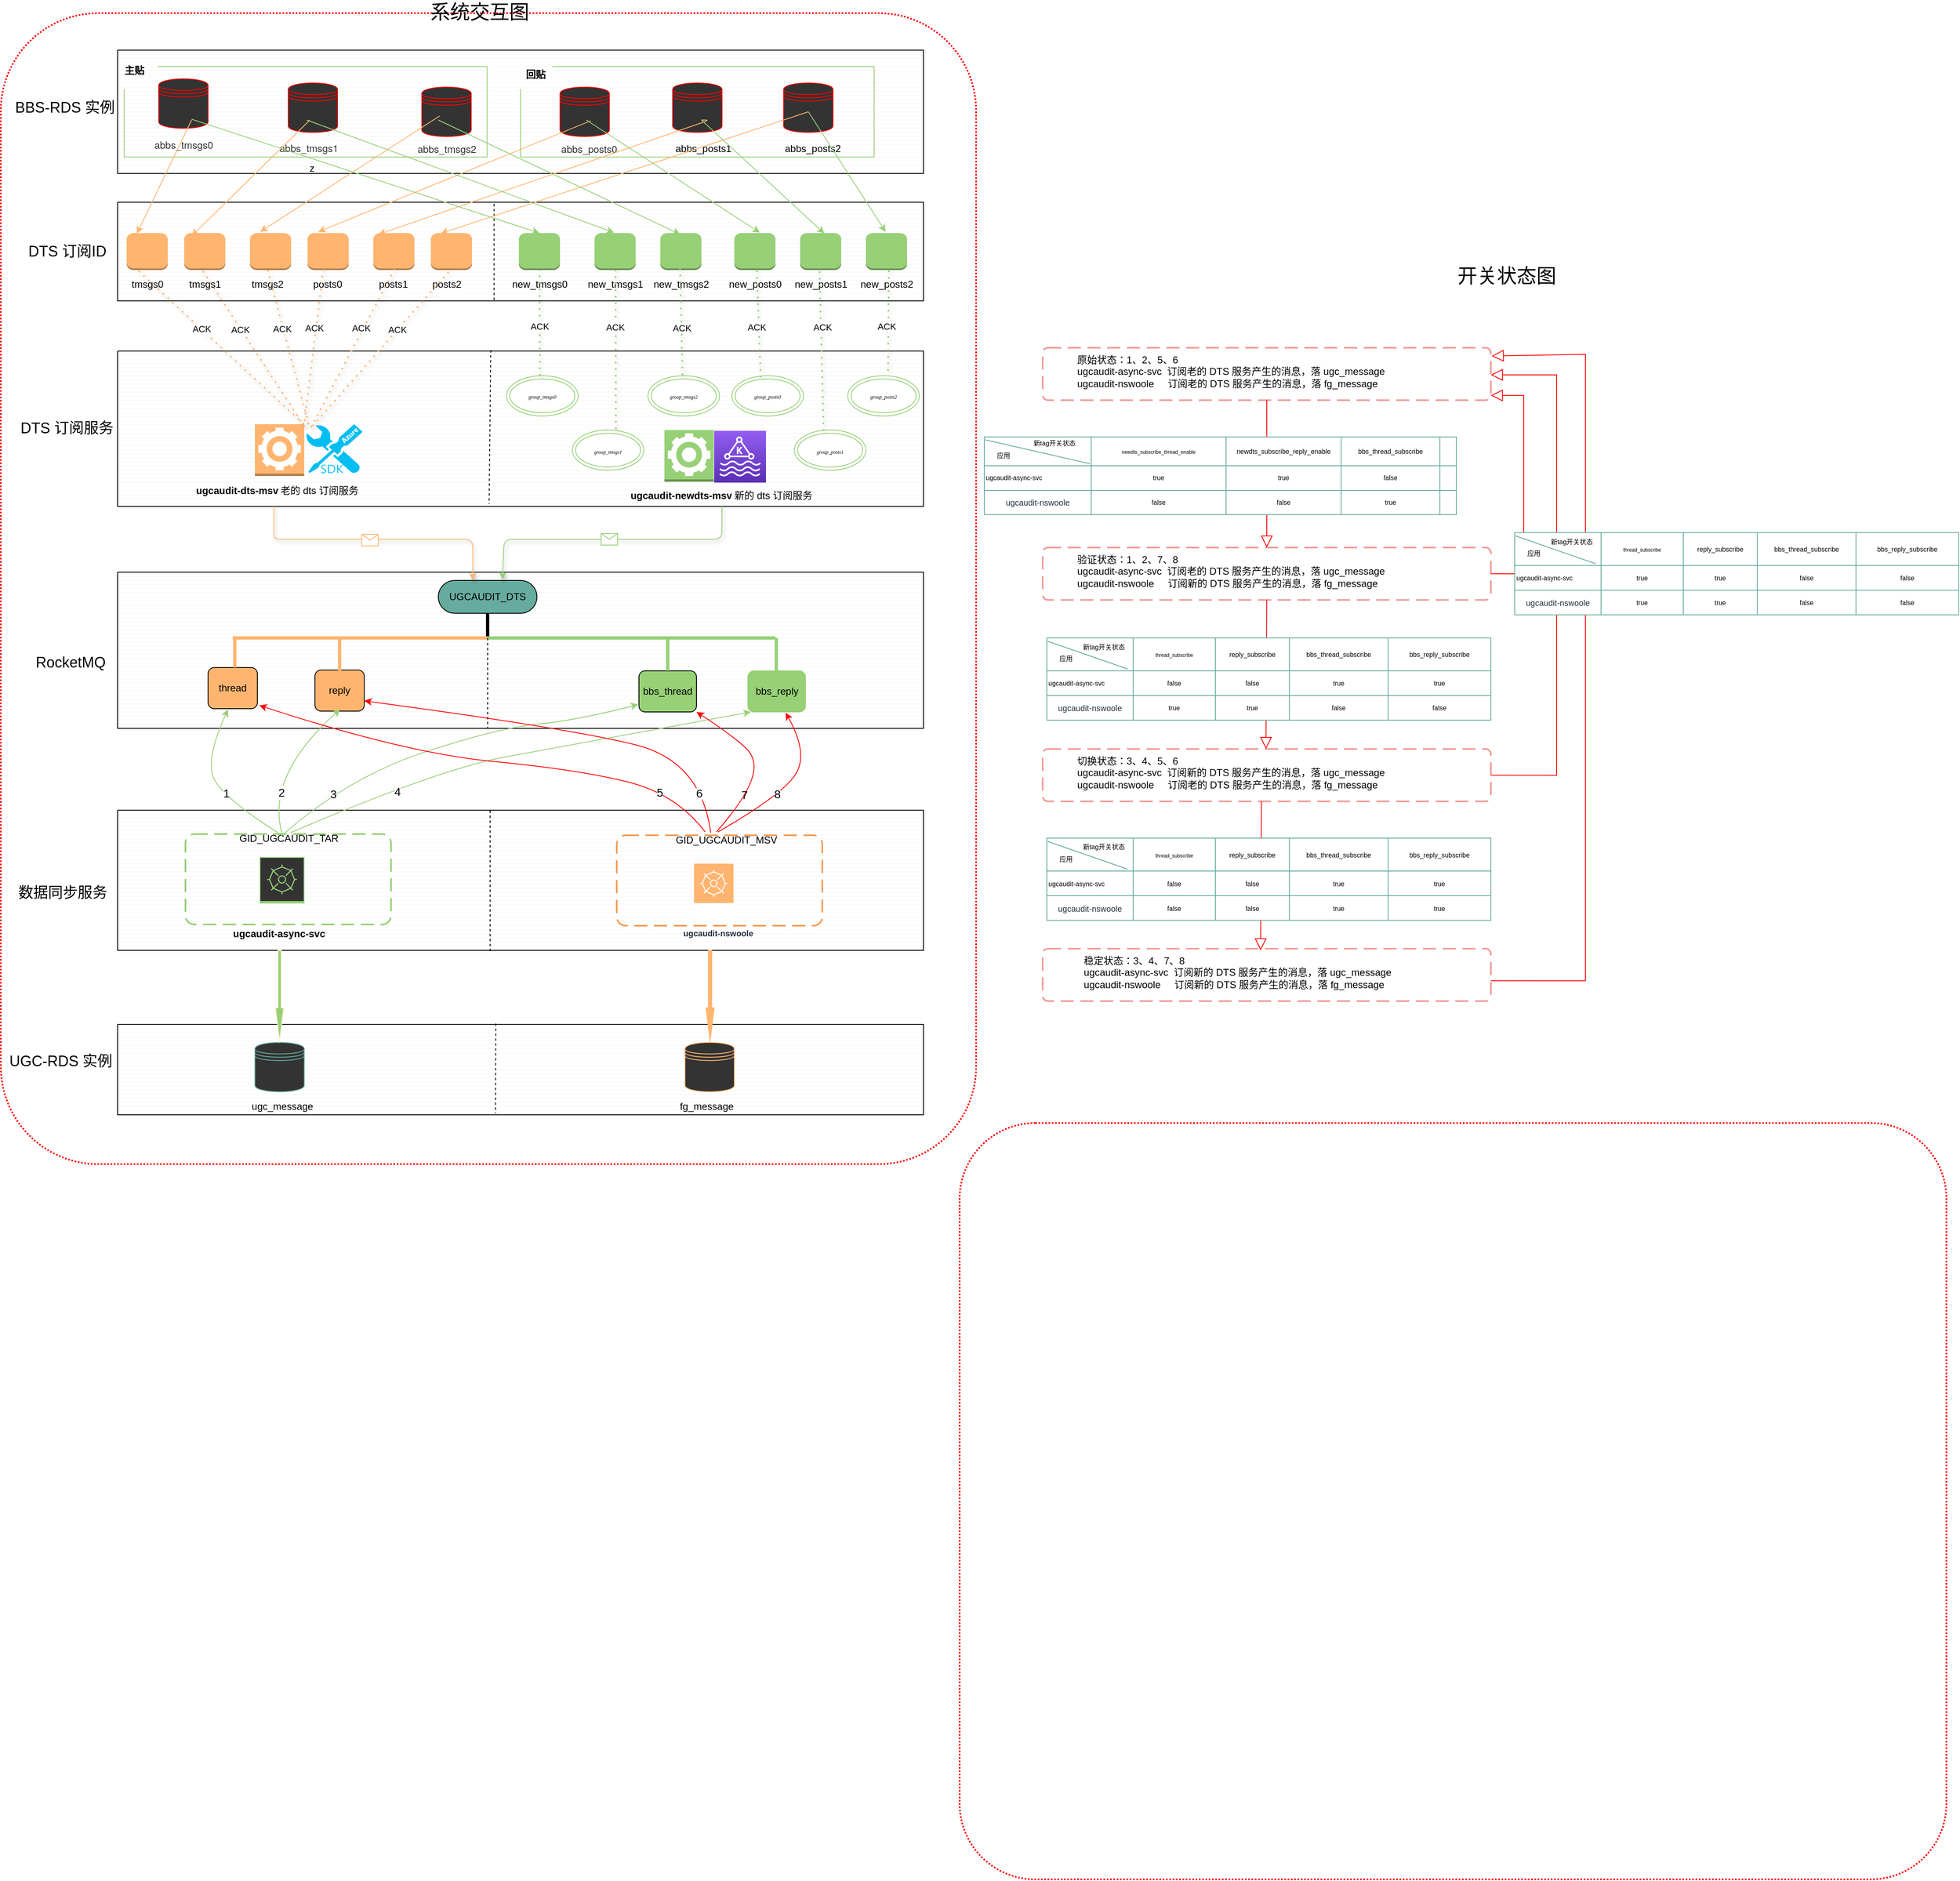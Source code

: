 <mxfile version="15.9.6" type="github" pages="2">
  <diagram id="wFE0QG_FPsp0jaGvCLVb" name="Page-1">
    <mxGraphModel dx="2388" dy="773" grid="1" gridSize="10" guides="1" tooltips="1" connect="1" arrows="1" fold="1" page="1" pageScale="1" pageWidth="850" pageHeight="1100" math="0" shadow="0">
      <root>
        <mxCell id="0" />
        <mxCell id="1" parent="0" />
        <mxCell id="Ohz8SHrbHRsh5rSiHTiS-2" value="" style="verticalLabelPosition=bottom;verticalAlign=top;html=1;shape=mxgraph.basic.patternFillRect;fillStyle=hor;step=5;fillStrokeWidth=0.2;fillStrokeColor=#dddddd;" parent="1" vertex="1">
          <mxGeometry x="-24" y="95" width="980" height="150" as="geometry" />
        </mxCell>
        <mxCell id="Ohz8SHrbHRsh5rSiHTiS-4" value="&lt;font style=&quot;font-size: 18px&quot;&gt;BBS-RDS&amp;nbsp;实例&amp;nbsp;&lt;/font&gt;" style="text;html=1;align=center;verticalAlign=middle;resizable=0;points=[];autosize=1;strokeColor=none;" parent="1" vertex="1">
          <mxGeometry x="-156" y="155" width="140" height="20" as="geometry" />
        </mxCell>
        <mxCell id="Ohz8SHrbHRsh5rSiHTiS-11" value="" style="verticalLabelPosition=bottom;verticalAlign=top;html=1;shape=mxgraph.basic.patternFillRect;fillStyle=hor;step=5;fillStrokeWidth=0.2;fillStrokeColor=#dddddd;" parent="1" vertex="1">
          <mxGeometry x="-24" y="280" width="980" height="120" as="geometry" />
        </mxCell>
        <mxCell id="Ohz8SHrbHRsh5rSiHTiS-18" value="" style="outlineConnect=0;dashed=0;verticalLabelPosition=bottom;verticalAlign=top;align=center;html=1;shape=mxgraph.aws3.instance;fillColor=#97D077;gradientColor=none;" parent="1" vertex="1">
          <mxGeometry x="464" y="317.5" width="50" height="45" as="geometry" />
        </mxCell>
        <mxCell id="Ohz8SHrbHRsh5rSiHTiS-24" value="&lt;font style=&quot;font-size: 18px&quot;&gt;DTS&amp;nbsp;订阅ID&amp;nbsp;&lt;/font&gt;" style="text;html=1;align=center;verticalAlign=middle;resizable=0;points=[];autosize=1;strokeColor=none;" parent="1" vertex="1">
          <mxGeometry x="-143" y="330" width="120" height="20" as="geometry" />
        </mxCell>
        <mxCell id="Ohz8SHrbHRsh5rSiHTiS-25" value="" style="verticalLabelPosition=bottom;verticalAlign=top;html=1;shape=mxgraph.basic.patternFillRect;fillStyle=hor;step=5;fillStrokeWidth=0.2;fillStrokeColor=#dddddd;" parent="1" vertex="1">
          <mxGeometry x="-24" y="460.96" width="980" height="189.04" as="geometry" />
        </mxCell>
        <mxCell id="Ohz8SHrbHRsh5rSiHTiS-26" value="&lt;font style=&quot;font-size: 18px&quot;&gt;DTS&amp;nbsp;订阅服务&lt;/font&gt;" style="text;html=1;align=center;verticalAlign=middle;resizable=0;points=[];autosize=1;strokeColor=none;" parent="1" vertex="1">
          <mxGeometry x="-151" y="545.48" width="130" height="20" as="geometry" />
        </mxCell>
        <mxCell id="Ohz8SHrbHRsh5rSiHTiS-27" value="" style="outlineConnect=0;dashed=0;verticalLabelPosition=bottom;verticalAlign=top;align=center;html=1;shape=mxgraph.aws3.worker;fillColor=#FFB570;gradientColor=none;" parent="1" vertex="1">
          <mxGeometry x="143" y="550" width="60" height="63" as="geometry" />
        </mxCell>
        <mxCell id="Ohz8SHrbHRsh5rSiHTiS-28" value="" style="outlineConnect=0;dashed=0;verticalLabelPosition=bottom;verticalAlign=top;align=center;html=1;shape=mxgraph.aws3.worker;fillColor=#97D077;gradientColor=none;" parent="1" vertex="1">
          <mxGeometry x="641" y="556.98" width="60" height="63" as="geometry" />
        </mxCell>
        <mxCell id="Ohz8SHrbHRsh5rSiHTiS-29" value="" style="endArrow=none;dashed=1;html=1;entryX=0.459;entryY=0;entryDx=0;entryDy=0;entryPerimeter=0;exitX=0.459;exitY=0.992;exitDx=0;exitDy=0;exitPerimeter=0;" parent="1" edge="1">
          <mxGeometry width="50" height="50" relative="1" as="geometry">
            <mxPoint x="433.82" y="399.04" as="sourcePoint" />
            <mxPoint x="433.82" y="280" as="targetPoint" />
          </mxGeometry>
        </mxCell>
        <mxCell id="Ohz8SHrbHRsh5rSiHTiS-30" value="" style="endArrow=none;dashed=1;html=1;exitX=0.459;exitY=-0.008;exitDx=0;exitDy=0;exitPerimeter=0;entryX=0.461;entryY=0.984;entryDx=0;entryDy=0;entryPerimeter=0;" parent="1" target="Ohz8SHrbHRsh5rSiHTiS-25" edge="1">
          <mxGeometry width="50" height="50" relative="1" as="geometry">
            <mxPoint x="429.82" y="460" as="sourcePoint" />
            <mxPoint x="428.84" y="580.96" as="targetPoint" />
          </mxGeometry>
        </mxCell>
        <mxCell id="Ohz8SHrbHRsh5rSiHTiS-36" value="" style="outlineConnect=0;dashed=0;verticalLabelPosition=bottom;verticalAlign=top;align=center;html=1;shape=mxgraph.aws3.instance;fillColor=#97D077;gradientColor=none;" parent="1" vertex="1">
          <mxGeometry x="556" y="317.5" width="50" height="45" as="geometry" />
        </mxCell>
        <mxCell id="Ohz8SHrbHRsh5rSiHTiS-37" value="" style="outlineConnect=0;dashed=0;verticalLabelPosition=bottom;verticalAlign=top;align=center;html=1;shape=mxgraph.aws3.instance;fillColor=#97D077;gradientColor=none;" parent="1" vertex="1">
          <mxGeometry x="636" y="317.5" width="50" height="45" as="geometry" />
        </mxCell>
        <mxCell id="Ohz8SHrbHRsh5rSiHTiS-38" value="" style="outlineConnect=0;dashed=0;verticalLabelPosition=bottom;verticalAlign=top;align=center;html=1;shape=mxgraph.aws3.instance;fillColor=#97D077;gradientColor=none;" parent="1" vertex="1">
          <mxGeometry x="726" y="317.5" width="50" height="45" as="geometry" />
        </mxCell>
        <mxCell id="Ohz8SHrbHRsh5rSiHTiS-39" value="" style="outlineConnect=0;dashed=0;verticalLabelPosition=bottom;verticalAlign=top;align=center;html=1;shape=mxgraph.aws3.instance;fillColor=#97D077;gradientColor=none;" parent="1" vertex="1">
          <mxGeometry x="806" y="317.5" width="50" height="45" as="geometry" />
        </mxCell>
        <mxCell id="Ohz8SHrbHRsh5rSiHTiS-40" value="" style="outlineConnect=0;dashed=0;verticalLabelPosition=bottom;verticalAlign=top;align=center;html=1;shape=mxgraph.aws3.instance;fillColor=#97D077;gradientColor=none;" parent="1" vertex="1">
          <mxGeometry x="886" y="317.5" width="50" height="45" as="geometry" />
        </mxCell>
        <mxCell id="Ohz8SHrbHRsh5rSiHTiS-42" value="" style="outlineConnect=0;dashed=0;verticalLabelPosition=bottom;verticalAlign=top;align=center;html=1;shape=mxgraph.aws3.instance;fillColor=#FFB570;gradientColor=none;" parent="1" vertex="1">
          <mxGeometry x="-13" y="317.5" width="50" height="45" as="geometry" />
        </mxCell>
        <mxCell id="Ohz8SHrbHRsh5rSiHTiS-43" value="" style="outlineConnect=0;dashed=0;verticalLabelPosition=bottom;verticalAlign=top;align=center;html=1;shape=mxgraph.aws3.instance;fillColor=#FFB570;gradientColor=none;" parent="1" vertex="1">
          <mxGeometry x="287" y="317.5" width="50" height="45" as="geometry" />
        </mxCell>
        <mxCell id="Ohz8SHrbHRsh5rSiHTiS-44" value="" style="outlineConnect=0;dashed=0;verticalLabelPosition=bottom;verticalAlign=top;align=center;html=1;shape=mxgraph.aws3.instance;fillColor=#FFB570;gradientColor=none;" parent="1" vertex="1">
          <mxGeometry x="357" y="317.5" width="50" height="45" as="geometry" />
        </mxCell>
        <mxCell id="Ohz8SHrbHRsh5rSiHTiS-45" value="" style="outlineConnect=0;dashed=0;verticalLabelPosition=bottom;verticalAlign=top;align=center;html=1;shape=mxgraph.aws3.instance;fillColor=#FFB570;gradientColor=none;" parent="1" vertex="1">
          <mxGeometry x="207" y="317.5" width="50" height="45" as="geometry" />
        </mxCell>
        <mxCell id="Ohz8SHrbHRsh5rSiHTiS-46" value="" style="outlineConnect=0;dashed=0;verticalLabelPosition=bottom;verticalAlign=top;align=center;html=1;shape=mxgraph.aws3.instance;fillColor=#FFB570;gradientColor=none;" parent="1" vertex="1">
          <mxGeometry x="137" y="317.5" width="50" height="45" as="geometry" />
        </mxCell>
        <mxCell id="Ohz8SHrbHRsh5rSiHTiS-47" value="" style="outlineConnect=0;dashed=0;verticalLabelPosition=bottom;verticalAlign=top;align=center;html=1;shape=mxgraph.aws3.instance;fillColor=#FFB570;gradientColor=none;" parent="1" vertex="1">
          <mxGeometry x="57" y="317.5" width="50" height="45" as="geometry" />
        </mxCell>
        <mxCell id="Ohz8SHrbHRsh5rSiHTiS-48" value="老的 dts&amp;nbsp;订阅服务" style="text;html=1;align=center;verticalAlign=middle;resizable=0;points=[];autosize=1;strokeColor=none;" parent="1" vertex="1">
          <mxGeometry x="166" y="620.98" width="110" height="20" as="geometry" />
        </mxCell>
        <mxCell id="Ohz8SHrbHRsh5rSiHTiS-49" value="&lt;b&gt;ugcaudit-dts-msv&lt;/b&gt;" style="text;html=1;align=center;verticalAlign=middle;resizable=0;points=[];autosize=1;strokeColor=none;" parent="1" vertex="1">
          <mxGeometry x="61" y="620.98" width="120" height="20" as="geometry" />
        </mxCell>
        <mxCell id="Ohz8SHrbHRsh5rSiHTiS-50" value="" style="verticalLabelPosition=bottom;verticalAlign=top;html=1;shape=mxgraph.basic.patternFillRect;fillStyle=hor;step=5;fillStrokeWidth=0.2;fillStrokeColor=#dddddd;strokeColor=#000000;" parent="1" vertex="1">
          <mxGeometry x="-24" y="730" width="980" height="190" as="geometry" />
        </mxCell>
        <mxCell id="Ohz8SHrbHRsh5rSiHTiS-52" value="&lt;font style=&quot;font-size: 18px&quot;&gt;RocketMQ&amp;nbsp;&lt;/font&gt;" style="text;html=1;align=center;verticalAlign=middle;resizable=0;points=[];autosize=1;strokeColor=none;" parent="1" vertex="1">
          <mxGeometry x="-134" y="830" width="110" height="20" as="geometry" />
        </mxCell>
        <mxCell id="Ohz8SHrbHRsh5rSiHTiS-54" value="UGCAUDIT_DTS" style="rounded=1;whiteSpace=wrap;html=1;fillColor=#67AB9F;arcSize=50;" parent="1" vertex="1">
          <mxGeometry x="366" y="740" width="120" height="40" as="geometry" />
        </mxCell>
        <mxCell id="Ohz8SHrbHRsh5rSiHTiS-55" value="thread" style="rounded=1;whiteSpace=wrap;html=1;fillColor=#FFB570;" parent="1" vertex="1">
          <mxGeometry x="86" y="846" width="60" height="50" as="geometry" />
        </mxCell>
        <mxCell id="Ohz8SHrbHRsh5rSiHTiS-57" value="reply" style="rounded=1;whiteSpace=wrap;html=1;fillColor=#FFB570;" parent="1" vertex="1">
          <mxGeometry x="216" y="849" width="60" height="50" as="geometry" />
        </mxCell>
        <mxCell id="Ohz8SHrbHRsh5rSiHTiS-59" value="bbs_reply" style="rounded=1;whiteSpace=wrap;html=1;fillColor=#97D077;strokeColor=#97D077;" parent="1" vertex="1">
          <mxGeometry x="742.5" y="850" width="70" height="50" as="geometry" />
        </mxCell>
        <mxCell id="Ohz8SHrbHRsh5rSiHTiS-60" value="bbs_thread" style="rounded=1;whiteSpace=wrap;html=1;fillColor=#97D077;" parent="1" vertex="1">
          <mxGeometry x="610" y="850" width="70" height="50" as="geometry" />
        </mxCell>
        <mxCell id="Ohz8SHrbHRsh5rSiHTiS-61" value="" style="verticalLabelPosition=bottom;verticalAlign=top;html=1;shape=mxgraph.basic.patternFillRect;fillStyle=hor;step=5;fillStrokeWidth=0.2;fillStrokeColor=#dddddd;" parent="1" vertex="1">
          <mxGeometry x="-24" y="1019.5" width="980" height="170.5" as="geometry" />
        </mxCell>
        <mxCell id="Ohz8SHrbHRsh5rSiHTiS-62" value="&lt;font style=&quot;font-size: 18px&quot;&gt;数据同步服务&lt;/font&gt;" style="text;html=1;align=center;verticalAlign=middle;resizable=0;points=[];autosize=1;strokeColor=none;" parent="1" vertex="1">
          <mxGeometry x="-151" y="1110" width="120" height="20" as="geometry" />
        </mxCell>
        <mxCell id="Ohz8SHrbHRsh5rSiHTiS-64" value="" style="outlineConnect=0;fontColor=#232F3E;gradientColor=none;strokeColor=#ffffff;fillColor=#FFB570;dashed=0;verticalLabelPosition=middle;verticalAlign=bottom;align=center;html=1;whiteSpace=wrap;fontSize=10;fontStyle=1;spacing=3;shape=mxgraph.aws4.productIcon;prIcon=mxgraph.aws4.reserved_instance_reporting;" parent="1" vertex="1">
          <mxGeometry x="676" y="1083.5" width="50" height="76.5" as="geometry" />
        </mxCell>
        <mxCell id="Ohz8SHrbHRsh5rSiHTiS-67" value="" style="endArrow=none;dashed=1;html=1;" parent="1" edge="1">
          <mxGeometry width="50" height="50" relative="1" as="geometry">
            <mxPoint x="429" y="1020" as="sourcePoint" />
            <mxPoint x="429" y="1191" as="targetPoint" />
          </mxGeometry>
        </mxCell>
        <mxCell id="Ohz8SHrbHRsh5rSiHTiS-68" value="&lt;span style=&quot;color: rgb(35 , 47 , 62) ; font-size: 10px&quot;&gt;&lt;b&gt;ugcaudit-nswoole&lt;/b&gt;&lt;/span&gt;" style="text;html=1;align=center;verticalAlign=middle;resizable=0;points=[];autosize=1;strokeColor=none;" parent="1" vertex="1">
          <mxGeometry x="646" y="1158.5" width="120" height="20" as="geometry" />
        </mxCell>
        <mxCell id="Ohz8SHrbHRsh5rSiHTiS-69" value="&lt;b&gt;ugcaudit-async-svc&lt;/b&gt;" style="text;html=1;align=center;verticalAlign=middle;resizable=0;points=[];autosize=1;strokeColor=none;" parent="1" vertex="1">
          <mxGeometry x="107" y="1160" width="130" height="20" as="geometry" />
        </mxCell>
        <mxCell id="Ohz8SHrbHRsh5rSiHTiS-66" value="" style="outlineConnect=0;fontColor=#232F3E;gradientColor=none;strokeColor=#97D077;fillColor=#333333;dashed=0;verticalLabelPosition=middle;verticalAlign=bottom;align=center;html=1;whiteSpace=wrap;fontSize=10;fontStyle=1;spacing=3;shape=mxgraph.aws4.productIcon;prIcon=mxgraph.aws4.reserved_instance_reporting;" parent="1" vertex="1">
          <mxGeometry x="148.75" y="1076.5" width="54.5" height="56.5" as="geometry" />
        </mxCell>
        <mxCell id="Ohz8SHrbHRsh5rSiHTiS-71" value="" style="verticalLabelPosition=bottom;verticalAlign=top;html=1;shape=mxgraph.basic.patternFillRect;fillStyle=hor;step=5;fillStrokeWidth=0.2;fillStrokeColor=#dddddd;strokeColor=#000000;" parent="1" vertex="1">
          <mxGeometry x="-24" y="1280" width="980" height="110" as="geometry" />
        </mxCell>
        <mxCell id="Ohz8SHrbHRsh5rSiHTiS-73" value="&lt;font style=&quot;font-size: 18px&quot;&gt;UGC-RDS 实例&amp;nbsp;&lt;/font&gt;" style="text;html=1;align=center;verticalAlign=middle;resizable=0;points=[];autosize=1;strokeColor=none;" parent="1" vertex="1">
          <mxGeometry x="-166" y="1315" width="150" height="20" as="geometry" />
        </mxCell>
        <mxCell id="Ohz8SHrbHRsh5rSiHTiS-79" value="" style="shape=datastore;whiteSpace=wrap;html=1;strokeColor=#FFB570;fillColor=#333333;" parent="1" vertex="1">
          <mxGeometry x="666" y="1302" width="60" height="60" as="geometry" />
        </mxCell>
        <mxCell id="Ohz8SHrbHRsh5rSiHTiS-80" value="" style="shape=datastore;whiteSpace=wrap;html=1;strokeColor=#FF0000;fillColor=#333333;" parent="1" vertex="1">
          <mxGeometry x="26" y="130" width="60" height="60" as="geometry" />
        </mxCell>
        <mxCell id="Ohz8SHrbHRsh5rSiHTiS-81" value="" style="shape=datastore;whiteSpace=wrap;html=1;strokeColor=#67AB9F;fillColor=#333333;" parent="1" vertex="1">
          <mxGeometry x="143" y="1302" width="60" height="60" as="geometry" />
        </mxCell>
        <mxCell id="Ohz8SHrbHRsh5rSiHTiS-83" value="" style="endArrow=none;dashed=1;html=1;entryX=0.471;entryY=0.982;entryDx=0;entryDy=0;entryPerimeter=0;" parent="1" edge="1">
          <mxGeometry width="50" height="50" relative="1" as="geometry">
            <mxPoint x="436" y="1279" as="sourcePoint" />
            <mxPoint x="435.58" y="1388.02" as="targetPoint" />
          </mxGeometry>
        </mxCell>
        <mxCell id="Ohz8SHrbHRsh5rSiHTiS-84" value="fg_message" style="text;html=1;align=center;verticalAlign=middle;resizable=0;points=[];autosize=1;strokeColor=none;" parent="1" vertex="1">
          <mxGeometry x="651.5" y="1370" width="80" height="20" as="geometry" />
        </mxCell>
        <mxCell id="Ohz8SHrbHRsh5rSiHTiS-85" value="ugc_message" style="text;html=1;align=center;verticalAlign=middle;resizable=0;points=[];autosize=1;strokeColor=none;" parent="1" vertex="1">
          <mxGeometry x="131" y="1370" width="90" height="20" as="geometry" />
        </mxCell>
        <mxCell id="Ohz8SHrbHRsh5rSiHTiS-86" value="" style="shape=datastore;whiteSpace=wrap;html=1;strokeColor=#FF0000;fillColor=#333333;" parent="1" vertex="1">
          <mxGeometry x="183.5" y="135" width="60" height="60" as="geometry" />
        </mxCell>
        <mxCell id="Ohz8SHrbHRsh5rSiHTiS-87" value="" style="shape=datastore;whiteSpace=wrap;html=1;strokeColor=#FF0000;fillColor=#333333;" parent="1" vertex="1">
          <mxGeometry x="786" y="135" width="60" height="60" as="geometry" />
        </mxCell>
        <mxCell id="Ohz8SHrbHRsh5rSiHTiS-88" value="" style="shape=datastore;whiteSpace=wrap;html=1;strokeColor=#FF0000;fillColor=#333333;" parent="1" vertex="1">
          <mxGeometry x="651" y="135" width="60" height="60" as="geometry" />
        </mxCell>
        <mxCell id="Ohz8SHrbHRsh5rSiHTiS-89" value="" style="shape=datastore;whiteSpace=wrap;html=1;strokeColor=#FF0000;fillColor=#333333;" parent="1" vertex="1">
          <mxGeometry x="514" y="140" width="60" height="60" as="geometry" />
        </mxCell>
        <mxCell id="Ohz8SHrbHRsh5rSiHTiS-90" value="" style="shape=datastore;whiteSpace=wrap;html=1;strokeColor=#FF0000;fillColor=#333333;" parent="1" vertex="1">
          <mxGeometry x="346" y="140" width="60" height="60" as="geometry" />
        </mxCell>
        <mxCell id="Ohz8SHrbHRsh5rSiHTiS-92" value="&lt;span style=&quot;color: rgb(51 , 51 , 51) ; font-family: &amp;#34;helvetica neue&amp;#34; , &amp;#34;luxi sans&amp;#34; , &amp;#34;dejavu sans&amp;#34; , &amp;#34;tahoma&amp;#34; , &amp;#34;hiragino sans gb&amp;#34; , &amp;#34;stheiti&amp;#34; , &amp;#34;microsoft yahei&amp;#34; ; font-size: 12px ; font-style: normal ; font-weight: 400 ; letter-spacing: normal ; text-indent: 0px ; text-transform: none ; word-spacing: 0px ; background-color: rgb(255 , 255 , 255) ; display: inline ; float: none&quot;&gt;abbs_posts0&lt;/span&gt;" style="text;html=1;align=center;verticalAlign=middle;resizable=0;points=[];autosize=1;strokeColor=none;" parent="1" vertex="1">
          <mxGeometry x="509" y="205" width="80" height="20" as="geometry" />
        </mxCell>
        <mxCell id="Ohz8SHrbHRsh5rSiHTiS-98" value="abbs_posts1" style="text;html=1;align=center;verticalAlign=middle;resizable=0;points=[];autosize=1;strokeColor=none;" parent="1" vertex="1">
          <mxGeometry x="648" y="205" width="80" height="20" as="geometry" />
        </mxCell>
        <mxCell id="Ohz8SHrbHRsh5rSiHTiS-99" value="abbs_posts2" style="text;html=1;align=center;verticalAlign=middle;resizable=0;points=[];autosize=1;strokeColor=none;" parent="1" vertex="1">
          <mxGeometry x="781" y="205" width="80" height="20" as="geometry" />
        </mxCell>
        <mxCell id="Ohz8SHrbHRsh5rSiHTiS-100" value="&lt;span style=&quot;color: rgb(51 , 51 , 51) ; font-family: &amp;#34;helvetica neue&amp;#34; , &amp;#34;luxi sans&amp;#34; , &amp;#34;dejavu sans&amp;#34; , &amp;#34;tahoma&amp;#34; , &amp;#34;hiragino sans gb&amp;#34; , &amp;#34;stheiti&amp;#34; , &amp;#34;microsoft yahei&amp;#34; ; background-color: rgb(255 , 255 , 255)&quot;&gt;abbs_tmsgs0&lt;/span&gt;" style="text;html=1;align=center;verticalAlign=middle;resizable=0;points=[];autosize=1;strokeColor=none;" parent="1" vertex="1">
          <mxGeometry x="11" y="200" width="90" height="20" as="geometry" />
        </mxCell>
        <mxCell id="Ohz8SHrbHRsh5rSiHTiS-101" value="&lt;span style=&quot;color: rgb(51 , 51 , 51) ; font-family: &amp;#34;helvetica neue&amp;#34; , &amp;#34;luxi sans&amp;#34; , &amp;#34;dejavu sans&amp;#34; , &amp;#34;tahoma&amp;#34; , &amp;#34;hiragino sans gb&amp;#34; , &amp;#34;stheiti&amp;#34; , &amp;#34;microsoft yahei&amp;#34; ; font-size: 12px ; font-style: normal ; font-weight: 400 ; letter-spacing: normal ; text-indent: 0px ; text-transform: none ; word-spacing: 0px ; background-color: rgb(255 , 255 , 255) ; display: inline ; float: none&quot;&gt;abbs_tmsgs1&lt;/span&gt;" style="text;whiteSpace=wrap;html=1;" parent="1" vertex="1">
          <mxGeometry x="171" y="200" width="70" height="30" as="geometry" />
        </mxCell>
        <mxCell id="Ohz8SHrbHRsh5rSiHTiS-102" value="&lt;span style=&quot;color: rgb(51 , 51 , 51) ; font-family: &amp;#34;helvetica neue&amp;#34; , &amp;#34;luxi sans&amp;#34; , &amp;#34;dejavu sans&amp;#34; , &amp;#34;tahoma&amp;#34; , &amp;#34;hiragino sans gb&amp;#34; , &amp;#34;stheiti&amp;#34; , &amp;#34;microsoft yahei&amp;#34; ; background-color: rgb(255 , 255 , 255)&quot;&gt;abbs_tmsgs2&lt;/span&gt;" style="text;html=1;align=center;verticalAlign=middle;resizable=0;points=[];autosize=1;strokeColor=none;" parent="1" vertex="1">
          <mxGeometry x="331" y="205" width="90" height="20" as="geometry" />
        </mxCell>
        <mxCell id="Ohz8SHrbHRsh5rSiHTiS-108" value="z" style="verticalLabelPosition=bottom;verticalAlign=top;html=1;shape=mxgraph.basic.polygon;polyCoords=[[0.09,0],[0.75,0],[0.97,0],[0.97,0.68],[0.97,1],[0,1],[0,0.75],[0,0.25]];polyline=1;fillColor=none;strokeColor=#97D077;" parent="1" vertex="1">
          <mxGeometry x="-16" y="115" width="455" height="110" as="geometry" />
        </mxCell>
        <mxCell id="Ohz8SHrbHRsh5rSiHTiS-109" value="&lt;b&gt;主贴&lt;/b&gt;" style="text;html=1;align=center;verticalAlign=middle;resizable=0;points=[];autosize=1;strokeColor=none;" parent="1" vertex="1">
          <mxGeometry x="-24" y="110" width="40" height="20" as="geometry" />
        </mxCell>
        <mxCell id="Ohz8SHrbHRsh5rSiHTiS-110" value="" style="verticalLabelPosition=bottom;verticalAlign=top;html=1;shape=mxgraph.basic.polygon;polyCoords=[[0.09,0],[0.75,0],[1,0],[1,0.65],[1,1],[0,1],[0,0.75],[0,0.25]];polyline=1;fillColor=none;strokeColor=#97D077;" parent="1" vertex="1">
          <mxGeometry x="466" y="115" width="430" height="110" as="geometry" />
        </mxCell>
        <mxCell id="Ohz8SHrbHRsh5rSiHTiS-111" value="&lt;b&gt;回贴&lt;/b&gt;" style="text;html=1;align=center;verticalAlign=middle;resizable=0;points=[];autosize=1;strokeColor=none;" parent="1" vertex="1">
          <mxGeometry x="464" y="115" width="40" height="20" as="geometry" />
        </mxCell>
        <mxCell id="Ohz8SHrbHRsh5rSiHTiS-113" value="tmsgs1" style="text;html=1;align=center;verticalAlign=middle;resizable=0;points=[];autosize=1;strokeColor=none;" parent="1" vertex="1">
          <mxGeometry x="57" y="370" width="50" height="20" as="geometry" />
        </mxCell>
        <mxCell id="Ohz8SHrbHRsh5rSiHTiS-114" value="tmsgs0" style="text;html=1;align=center;verticalAlign=middle;resizable=0;points=[];autosize=1;strokeColor=none;" parent="1" vertex="1">
          <mxGeometry x="-13" y="370" width="50" height="20" as="geometry" />
        </mxCell>
        <mxCell id="Ohz8SHrbHRsh5rSiHTiS-115" value="posts0" style="text;html=1;align=center;verticalAlign=middle;resizable=0;points=[];autosize=1;strokeColor=none;" parent="1" vertex="1">
          <mxGeometry x="206" y="370" width="50" height="20" as="geometry" />
        </mxCell>
        <mxCell id="Ohz8SHrbHRsh5rSiHTiS-116" value="tmsgs2" style="text;html=1;align=center;verticalAlign=middle;resizable=0;points=[];autosize=1;strokeColor=none;" parent="1" vertex="1">
          <mxGeometry x="133" y="370" width="50" height="20" as="geometry" />
        </mxCell>
        <mxCell id="Ohz8SHrbHRsh5rSiHTiS-118" value="posts2" style="text;html=1;align=center;verticalAlign=middle;resizable=0;points=[];autosize=1;strokeColor=none;" parent="1" vertex="1">
          <mxGeometry x="351" y="370" width="50" height="20" as="geometry" />
        </mxCell>
        <mxCell id="Ohz8SHrbHRsh5rSiHTiS-119" value="posts1" style="text;html=1;align=center;verticalAlign=middle;resizable=0;points=[];autosize=1;strokeColor=none;" parent="1" vertex="1">
          <mxGeometry x="286" y="370" width="50" height="20" as="geometry" />
        </mxCell>
        <mxCell id="Ohz8SHrbHRsh5rSiHTiS-120" value="new_tmsgs2" style="text;html=1;align=center;verticalAlign=middle;resizable=0;points=[];autosize=1;strokeColor=none;" parent="1" vertex="1">
          <mxGeometry x="621" y="370" width="80" height="20" as="geometry" />
        </mxCell>
        <mxCell id="Ohz8SHrbHRsh5rSiHTiS-121" value="new_tmsgs1" style="text;html=1;align=center;verticalAlign=middle;resizable=0;points=[];autosize=1;strokeColor=none;" parent="1" vertex="1">
          <mxGeometry x="541" y="370" width="80" height="20" as="geometry" />
        </mxCell>
        <mxCell id="Ohz8SHrbHRsh5rSiHTiS-122" value="new_tmsgs0" style="text;html=1;align=center;verticalAlign=middle;resizable=0;points=[];autosize=1;strokeColor=none;" parent="1" vertex="1">
          <mxGeometry x="449" y="370" width="80" height="20" as="geometry" />
        </mxCell>
        <mxCell id="Ohz8SHrbHRsh5rSiHTiS-124" value="new_posts2" style="text;html=1;align=center;verticalAlign=middle;resizable=0;points=[];autosize=1;strokeColor=none;" parent="1" vertex="1">
          <mxGeometry x="871" y="370" width="80" height="20" as="geometry" />
        </mxCell>
        <mxCell id="Ohz8SHrbHRsh5rSiHTiS-125" value="new_posts1" style="text;html=1;align=center;verticalAlign=middle;resizable=0;points=[];autosize=1;strokeColor=none;" parent="1" vertex="1">
          <mxGeometry x="791" y="370" width="80" height="20" as="geometry" />
        </mxCell>
        <mxCell id="Ohz8SHrbHRsh5rSiHTiS-126" value="new_posts0" style="text;html=1;align=center;verticalAlign=middle;resizable=0;points=[];autosize=1;strokeColor=none;" parent="1" vertex="1">
          <mxGeometry x="711" y="370" width="80" height="20" as="geometry" />
        </mxCell>
        <mxCell id="Ohz8SHrbHRsh5rSiHTiS-127" value="" style="endArrow=classic;html=1;entryX=0.024;entryY=0.317;entryDx=0;entryDy=0;entryPerimeter=0;fillColor=#7EA6E0;strokeColor=#FFB570;" parent="1" target="Ohz8SHrbHRsh5rSiHTiS-11" edge="1">
          <mxGeometry width="50" height="50" relative="1" as="geometry">
            <mxPoint x="66" y="180" as="sourcePoint" />
            <mxPoint x="13" y="312" as="targetPoint" />
          </mxGeometry>
        </mxCell>
        <mxCell id="Ohz8SHrbHRsh5rSiHTiS-128" value="" style="endArrow=classic;html=1;strokeColor=#FFB570;entryX=0.092;entryY=0.342;entryDx=0;entryDy=0;entryPerimeter=0;" parent="1" target="Ohz8SHrbHRsh5rSiHTiS-11" edge="1">
          <mxGeometry width="50" height="50" relative="1" as="geometry">
            <mxPoint x="209.83" y="180" as="sourcePoint" />
            <mxPoint x="83" y="317" as="targetPoint" />
          </mxGeometry>
        </mxCell>
        <mxCell id="Ohz8SHrbHRsh5rSiHTiS-129" value="" style="endArrow=classic;html=1;strokeColor=#FFB570;entryX=0.177;entryY=0.3;entryDx=0;entryDy=0;entryPerimeter=0;" parent="1" target="Ohz8SHrbHRsh5rSiHTiS-11" edge="1">
          <mxGeometry width="50" height="50" relative="1" as="geometry">
            <mxPoint x="367.66" y="175" as="sourcePoint" />
            <mxPoint x="315.0" y="343" as="targetPoint" />
          </mxGeometry>
        </mxCell>
        <mxCell id="Ohz8SHrbHRsh5rSiHTiS-130" value="" style="endArrow=classic;html=1;exitX=0.587;exitY=0.573;exitDx=0;exitDy=0;exitPerimeter=0;strokeColor=#FFB570;entryX=0.249;entryY=0.3;entryDx=0;entryDy=0;entryPerimeter=0;" parent="1" source="Ohz8SHrbHRsh5rSiHTiS-2" target="Ohz8SHrbHRsh5rSiHTiS-11" edge="1">
          <mxGeometry width="50" height="50" relative="1" as="geometry">
            <mxPoint x="377.66" y="185" as="sourcePoint" />
            <mxPoint x="256" y="320" as="targetPoint" />
          </mxGeometry>
        </mxCell>
        <mxCell id="Ohz8SHrbHRsh5rSiHTiS-131" value="" style="endArrow=classic;html=1;entryX=0.324;entryY=0.325;entryDx=0;entryDy=0;entryPerimeter=0;strokeColor=#FFB570;" parent="1" target="Ohz8SHrbHRsh5rSiHTiS-11" edge="1">
          <mxGeometry width="50" height="50" relative="1" as="geometry">
            <mxPoint x="686" y="180" as="sourcePoint" />
            <mxPoint x="219.5" y="329.75" as="targetPoint" />
            <Array as="points">
              <mxPoint x="696" y="180" />
            </Array>
          </mxGeometry>
        </mxCell>
        <mxCell id="Ohz8SHrbHRsh5rSiHTiS-132" value="" style="endArrow=classic;html=1;entryX=0.401;entryY=0.317;entryDx=0;entryDy=0;entryPerimeter=0;strokeColor=#FFB570;" parent="1" target="Ohz8SHrbHRsh5rSiHTiS-11" edge="1">
          <mxGeometry width="50" height="50" relative="1" as="geometry">
            <mxPoint x="816" y="170" as="sourcePoint" />
            <mxPoint x="299.6" y="331.04" as="targetPoint" />
            <Array as="points">
              <mxPoint x="816" y="170" />
            </Array>
          </mxGeometry>
        </mxCell>
        <mxCell id="Ohz8SHrbHRsh5rSiHTiS-133" value="" style="endArrow=classic;html=1;entryX=0.5;entryY=0;entryDx=0;entryDy=0;entryPerimeter=0;strokeColor=#97D077;" parent="1" target="Ohz8SHrbHRsh5rSiHTiS-18" edge="1">
          <mxGeometry width="50" height="50" relative="1" as="geometry">
            <mxPoint x="66" y="179" as="sourcePoint" />
            <mxPoint x="426" y="290" as="targetPoint" />
          </mxGeometry>
        </mxCell>
        <mxCell id="Ohz8SHrbHRsh5rSiHTiS-134" value="" style="endArrow=classic;html=1;entryX=0.616;entryY=0.308;entryDx=0;entryDy=0;entryPerimeter=0;strokeColor=#97D077;" parent="1" target="Ohz8SHrbHRsh5rSiHTiS-11" edge="1">
          <mxGeometry width="50" height="50" relative="1" as="geometry">
            <mxPoint x="206" y="180" as="sourcePoint" />
            <mxPoint x="484.82" y="332.96" as="targetPoint" />
          </mxGeometry>
        </mxCell>
        <mxCell id="Ohz8SHrbHRsh5rSiHTiS-135" value="" style="endArrow=classic;html=1;entryX=0.698;entryY=0.325;entryDx=0;entryDy=0;entryPerimeter=0;strokeColor=#97D077;" parent="1" target="Ohz8SHrbHRsh5rSiHTiS-11" edge="1">
          <mxGeometry width="50" height="50" relative="1" as="geometry">
            <mxPoint x="366" y="180" as="sourcePoint" />
            <mxPoint x="589.68" y="326.96" as="targetPoint" />
          </mxGeometry>
        </mxCell>
        <mxCell id="Ohz8SHrbHRsh5rSiHTiS-136" value="" style="endArrow=classic;html=1;entryX=0.797;entryY=0.308;entryDx=0;entryDy=0;entryPerimeter=0;strokeColor=#97D077;" parent="1" target="Ohz8SHrbHRsh5rSiHTiS-11" edge="1">
          <mxGeometry width="50" height="50" relative="1" as="geometry">
            <mxPoint x="546" y="180" as="sourcePoint" />
            <mxPoint x="670.04" y="329" as="targetPoint" />
          </mxGeometry>
        </mxCell>
        <mxCell id="Ohz8SHrbHRsh5rSiHTiS-137" value="" style="endArrow=classic;html=1;entryX=0.877;entryY=0.317;entryDx=0;entryDy=0;entryPerimeter=0;strokeColor=#97D077;" parent="1" target="Ohz8SHrbHRsh5rSiHTiS-11" edge="1">
          <mxGeometry width="50" height="50" relative="1" as="geometry">
            <mxPoint x="686" y="180" as="sourcePoint" />
            <mxPoint x="680.04" y="339" as="targetPoint" />
          </mxGeometry>
        </mxCell>
        <mxCell id="Ohz8SHrbHRsh5rSiHTiS-138" value="" style="endArrow=classic;html=1;entryX=0.953;entryY=0.3;entryDx=0;entryDy=0;entryPerimeter=0;strokeColor=#97D077;" parent="1" target="Ohz8SHrbHRsh5rSiHTiS-11" edge="1">
          <mxGeometry width="50" height="50" relative="1" as="geometry">
            <mxPoint x="816" y="170" as="sourcePoint" />
            <mxPoint x="845.46" y="328.04" as="targetPoint" />
          </mxGeometry>
        </mxCell>
        <mxCell id="Ohz8SHrbHRsh5rSiHTiS-142" value="" style="endArrow=none;dashed=1;html=1;dashPattern=1 3;strokeWidth=2;shadow=1;fillColor=#7EA6E0;entryX=0.021;entryY=0.658;entryDx=0;entryDy=0;entryPerimeter=0;exitX=0.231;exitY=0.471;exitDx=0;exitDy=0;exitPerimeter=0;strokeColor=#FFB570;" parent="1" source="Ohz8SHrbHRsh5rSiHTiS-25" target="Ohz8SHrbHRsh5rSiHTiS-11" edge="1">
          <mxGeometry width="50" height="50" relative="1" as="geometry">
            <mxPoint x="171" y="489.46" as="sourcePoint" />
            <mxPoint x="221" y="439.46" as="targetPoint" />
          </mxGeometry>
        </mxCell>
        <mxCell id="Ohz8SHrbHRsh5rSiHTiS-203" value="ACK" style="edgeLabel;html=1;align=center;verticalAlign=middle;resizable=0;points=[];" parent="Ohz8SHrbHRsh5rSiHTiS-142" vertex="1" connectable="0">
          <mxGeometry x="0.187" y="3" relative="1" as="geometry">
            <mxPoint x="-1" y="-5" as="offset" />
          </mxGeometry>
        </mxCell>
        <mxCell id="Ohz8SHrbHRsh5rSiHTiS-143" value="" style="endArrow=none;dashed=1;html=1;dashPattern=1 3;strokeWidth=2;shadow=1;fillColor=#7EA6E0;entryX=0.102;entryY=0.65;entryDx=0;entryDy=0;entryPerimeter=0;exitX=0.232;exitY=0.487;exitDx=0;exitDy=0;exitPerimeter=0;strokeColor=#FFB570;" parent="1" source="Ohz8SHrbHRsh5rSiHTiS-25" target="Ohz8SHrbHRsh5rSiHTiS-11" edge="1">
          <mxGeometry width="50" height="50" relative="1" as="geometry">
            <mxPoint x="176.12" y="497.96" as="sourcePoint" />
            <mxPoint x="6.58" y="368.96" as="targetPoint" />
          </mxGeometry>
        </mxCell>
        <mxCell id="Ohz8SHrbHRsh5rSiHTiS-204" value="ACK" style="edgeLabel;html=1;align=center;verticalAlign=middle;resizable=0;points=[];" parent="Ohz8SHrbHRsh5rSiHTiS-143" vertex="1" connectable="0">
          <mxGeometry x="0.238" y="-1" relative="1" as="geometry">
            <mxPoint x="-1" y="3" as="offset" />
          </mxGeometry>
        </mxCell>
        <mxCell id="Ohz8SHrbHRsh5rSiHTiS-144" value="" style="endArrow=none;dashed=1;html=1;dashPattern=1 3;strokeWidth=2;shadow=1;fillColor=#7EA6E0;entryX=0.185;entryY=0.65;entryDx=0;entryDy=0;entryPerimeter=0;exitX=0.237;exitY=0.471;exitDx=0;exitDy=0;exitPerimeter=0;strokeColor=#FFB570;" parent="1" source="Ohz8SHrbHRsh5rSiHTiS-25" target="Ohz8SHrbHRsh5rSiHTiS-11" edge="1">
          <mxGeometry width="50" height="50" relative="1" as="geometry">
            <mxPoint x="186.12" y="500.027" as="sourcePoint" />
            <mxPoint x="85.96" y="368" as="targetPoint" />
          </mxGeometry>
        </mxCell>
        <mxCell id="Ohz8SHrbHRsh5rSiHTiS-205" value="ACK" style="edgeLabel;html=1;align=center;verticalAlign=middle;resizable=0;points=[];" parent="Ohz8SHrbHRsh5rSiHTiS-144" vertex="1" connectable="0">
          <mxGeometry x="0.164" y="3" relative="1" as="geometry">
            <mxPoint y="-5" as="offset" />
          </mxGeometry>
        </mxCell>
        <mxCell id="Ohz8SHrbHRsh5rSiHTiS-145" value="" style="endArrow=none;dashed=1;html=1;dashPattern=1 3;strokeWidth=2;shadow=1;fillColor=#7EA6E0;entryX=0.256;entryY=0.633;entryDx=0;entryDy=0;entryPerimeter=0;strokeColor=#FFB570;exitX=0.232;exitY=0.45;exitDx=0;exitDy=0;exitPerimeter=0;" parent="1" source="Ohz8SHrbHRsh5rSiHTiS-25" target="Ohz8SHrbHRsh5rSiHTiS-11" edge="1">
          <mxGeometry width="50" height="50" relative="1" as="geometry">
            <mxPoint x="186" y="490" as="sourcePoint" />
            <mxPoint x="167.3" y="368" as="targetPoint" />
          </mxGeometry>
        </mxCell>
        <mxCell id="Ohz8SHrbHRsh5rSiHTiS-206" value="ACK" style="edgeLabel;html=1;align=center;verticalAlign=middle;resizable=0;points=[];" parent="Ohz8SHrbHRsh5rSiHTiS-145" vertex="1" connectable="0">
          <mxGeometry x="0.166" y="2" relative="1" as="geometry">
            <mxPoint y="-2" as="offset" />
          </mxGeometry>
        </mxCell>
        <mxCell id="Ohz8SHrbHRsh5rSiHTiS-146" value="" style="endArrow=none;dashed=1;html=1;dashPattern=1 3;strokeWidth=2;shadow=1;fillColor=#7EA6E0;entryX=0.344;entryY=0.675;entryDx=0;entryDy=0;entryPerimeter=0;strokeColor=#FFB570;exitX=0.24;exitY=0.492;exitDx=0;exitDy=0;exitPerimeter=0;" parent="1" source="Ohz8SHrbHRsh5rSiHTiS-25" target="Ohz8SHrbHRsh5rSiHTiS-11" edge="1">
          <mxGeometry width="50" height="50" relative="1" as="geometry">
            <mxPoint x="186" y="490" as="sourcePoint" />
            <mxPoint x="236.88" y="365.96" as="targetPoint" />
          </mxGeometry>
        </mxCell>
        <mxCell id="Ohz8SHrbHRsh5rSiHTiS-207" value="ACK" style="edgeLabel;html=1;align=center;verticalAlign=middle;resizable=0;points=[];" parent="Ohz8SHrbHRsh5rSiHTiS-146" vertex="1" connectable="0">
          <mxGeometry x="0.163" y="-1" relative="1" as="geometry">
            <mxPoint y="-9" as="offset" />
          </mxGeometry>
        </mxCell>
        <mxCell id="Ohz8SHrbHRsh5rSiHTiS-147" value="" style="endArrow=none;dashed=1;html=1;dashPattern=1 3;strokeWidth=2;shadow=1;fillColor=#7EA6E0;entryX=0.413;entryY=0.683;entryDx=0;entryDy=0;entryPerimeter=0;strokeColor=#FFB570;exitX=0.242;exitY=0.482;exitDx=0;exitDy=0;exitPerimeter=0;" parent="1" source="Ohz8SHrbHRsh5rSiHTiS-25" target="Ohz8SHrbHRsh5rSiHTiS-11" edge="1">
          <mxGeometry width="50" height="50" relative="1" as="geometry">
            <mxPoint x="186" y="490" as="sourcePoint" />
            <mxPoint x="323.12" y="371" as="targetPoint" />
          </mxGeometry>
        </mxCell>
        <mxCell id="Ohz8SHrbHRsh5rSiHTiS-208" value="ACK" style="edgeLabel;html=1;align=center;verticalAlign=middle;resizable=0;points=[];" parent="Ohz8SHrbHRsh5rSiHTiS-147" vertex="1" connectable="0">
          <mxGeometry x="0.192" y="3" relative="1" as="geometry">
            <mxPoint x="5" y="-2" as="offset" />
          </mxGeometry>
        </mxCell>
        <mxCell id="Ohz8SHrbHRsh5rSiHTiS-148" value="&lt;font style=&quot;font-size: 6px&quot; face=&quot;Tahoma&quot;&gt;&lt;i&gt;group_tmsgs0&lt;/i&gt;&lt;/font&gt;" style="ellipse;shape=doubleEllipse;whiteSpace=wrap;html=1;strokeColor=#97D077;fillColor=#FFFFFF;" parent="1" vertex="1">
          <mxGeometry x="449" y="490.96" width="87" height="49.04" as="geometry" />
        </mxCell>
        <mxCell id="Ohz8SHrbHRsh5rSiHTiS-149" value="&lt;font style=&quot;font-size: 6px&quot; face=&quot;Tahoma&quot;&gt;&lt;i&gt;group_tmsgs2&lt;/i&gt;&lt;/font&gt;" style="ellipse;shape=doubleEllipse;whiteSpace=wrap;html=1;strokeColor=#97D077;fillColor=#FFFFFF;" parent="1" vertex="1">
          <mxGeometry x="621" y="490.96" width="87" height="49.04" as="geometry" />
        </mxCell>
        <mxCell id="Ohz8SHrbHRsh5rSiHTiS-150" value="&lt;font style=&quot;font-size: 6px&quot; face=&quot;Tahoma&quot;&gt;&lt;i&gt;group_tmsgs1&lt;/i&gt;&lt;/font&gt;" style="ellipse;shape=doubleEllipse;whiteSpace=wrap;html=1;strokeColor=#97D077;fillColor=#FFFFFF;" parent="1" vertex="1">
          <mxGeometry x="529" y="556.98" width="87" height="49.04" as="geometry" />
        </mxCell>
        <mxCell id="Ohz8SHrbHRsh5rSiHTiS-151" value="&lt;font style=&quot;font-size: 6px&quot; face=&quot;Tahoma&quot;&gt;&lt;i&gt;group_posts0&lt;/i&gt;&lt;/font&gt;" style="ellipse;shape=doubleEllipse;whiteSpace=wrap;html=1;strokeColor=#97D077;fillColor=#FFFFFF;" parent="1" vertex="1">
          <mxGeometry x="723" y="490.96" width="87" height="49.04" as="geometry" />
        </mxCell>
        <mxCell id="Ohz8SHrbHRsh5rSiHTiS-152" value="&lt;font style=&quot;font-size: 6px&quot; face=&quot;Tahoma&quot;&gt;&lt;i&gt;group_posts2&lt;/i&gt;&lt;/font&gt;" style="ellipse;shape=doubleEllipse;whiteSpace=wrap;html=1;strokeColor=#97D077;fillColor=#FFFFFF;" parent="1" vertex="1">
          <mxGeometry x="864" y="490.96" width="87" height="49.04" as="geometry" />
        </mxCell>
        <mxCell id="Ohz8SHrbHRsh5rSiHTiS-153" value="&lt;font style=&quot;font-size: 6px&quot; face=&quot;Tahoma&quot;&gt;&lt;i&gt;group_posts1&lt;/i&gt;&lt;/font&gt;" style="ellipse;shape=doubleEllipse;whiteSpace=wrap;html=1;strokeColor=#97D077;fillColor=#FFFFFF;" parent="1" vertex="1">
          <mxGeometry x="799" y="556.98" width="87" height="49.04" as="geometry" />
        </mxCell>
        <mxCell id="Ohz8SHrbHRsh5rSiHTiS-154" value="" style="endArrow=none;dashed=1;html=1;dashPattern=1 3;strokeWidth=2;shadow=1;fillColor=#7EA6E0;exitX=0.524;exitY=0.159;exitDx=0;exitDy=0;exitPerimeter=0;strokeColor=#97D077;" parent="1" source="Ohz8SHrbHRsh5rSiHTiS-25" target="Ohz8SHrbHRsh5rSiHTiS-18" edge="1">
          <mxGeometry width="50" height="50" relative="1" as="geometry">
            <mxPoint x="449" y="412.5" as="sourcePoint" />
            <mxPoint x="499" y="362.5" as="targetPoint" />
          </mxGeometry>
        </mxCell>
        <mxCell id="Ohz8SHrbHRsh5rSiHTiS-196" value="ACK" style="edgeLabel;html=1;align=center;verticalAlign=middle;resizable=0;points=[];" parent="Ohz8SHrbHRsh5rSiHTiS-154" vertex="1" connectable="0">
          <mxGeometry x="-0.066" y="1" relative="1" as="geometry">
            <mxPoint as="offset" />
          </mxGeometry>
        </mxCell>
        <mxCell id="Ohz8SHrbHRsh5rSiHTiS-155" value="" style="endArrow=none;dashed=1;html=1;dashPattern=1 3;strokeWidth=2;shadow=1;fillColor=#7EA6E0;entryX=0.618;entryY=0.667;entryDx=0;entryDy=0;entryPerimeter=0;exitX=0.609;exitY=-0.02;exitDx=0;exitDy=0;exitPerimeter=0;strokeColor=#97D077;" parent="1" source="Ohz8SHrbHRsh5rSiHTiS-150" target="Ohz8SHrbHRsh5rSiHTiS-11" edge="1">
          <mxGeometry width="50" height="50" relative="1" as="geometry">
            <mxPoint x="576" y="557" as="sourcePoint" />
            <mxPoint x="499.077" y="372.5" as="targetPoint" />
          </mxGeometry>
        </mxCell>
        <mxCell id="Ohz8SHrbHRsh5rSiHTiS-157" value="" style="endArrow=none;dashed=1;html=1;dashPattern=1 3;strokeWidth=2;shadow=1;fillColor=#7EA6E0;exitX=0.701;exitY=0.154;exitDx=0;exitDy=0;exitPerimeter=0;entryX=0.698;entryY=0.667;entryDx=0;entryDy=0;entryPerimeter=0;strokeColor=#97D077;" parent="1" source="Ohz8SHrbHRsh5rSiHTiS-25" target="Ohz8SHrbHRsh5rSiHTiS-11" edge="1">
          <mxGeometry width="50" height="50" relative="1" as="geometry">
            <mxPoint x="499.52" y="501.017" as="sourcePoint" />
            <mxPoint x="499.077" y="372.5" as="targetPoint" />
          </mxGeometry>
        </mxCell>
        <mxCell id="Ohz8SHrbHRsh5rSiHTiS-158" value="" style="endArrow=none;dashed=1;html=1;dashPattern=1 3;strokeWidth=2;shadow=1;fillColor=#7EA6E0;exitX=0.798;exitY=0.169;exitDx=0;exitDy=0;exitPerimeter=0;entryX=0.793;entryY=0.658;entryDx=0;entryDy=0;entryPerimeter=0;strokeColor=#97D077;" parent="1" source="Ohz8SHrbHRsh5rSiHTiS-25" target="Ohz8SHrbHRsh5rSiHTiS-11" edge="1">
          <mxGeometry width="50" height="50" relative="1" as="geometry">
            <mxPoint x="672.98" y="500.072" as="sourcePoint" />
            <mxPoint x="670.04" y="370.04" as="targetPoint" />
          </mxGeometry>
        </mxCell>
        <mxCell id="Ohz8SHrbHRsh5rSiHTiS-159" value="" style="endArrow=none;dashed=1;html=1;dashPattern=1 3;strokeWidth=2;shadow=1;fillColor=#7EA6E0;exitX=0.876;exitY=0.513;exitDx=0;exitDy=0;exitPerimeter=0;entryX=0.871;entryY=0.675;entryDx=0;entryDy=0;entryPerimeter=0;strokeColor=#97D077;" parent="1" source="Ohz8SHrbHRsh5rSiHTiS-25" target="Ohz8SHrbHRsh5rSiHTiS-11" edge="1">
          <mxGeometry width="50" height="50" relative="1" as="geometry">
            <mxPoint x="768.04" y="502.908" as="sourcePoint" />
            <mxPoint x="763.14" y="368.96" as="targetPoint" />
          </mxGeometry>
        </mxCell>
        <mxCell id="Ohz8SHrbHRsh5rSiHTiS-160" value="" style="endArrow=none;dashed=1;html=1;dashPattern=1 3;strokeWidth=2;shadow=1;fillColor=#7EA6E0;exitX=0.956;exitY=0.127;exitDx=0;exitDy=0;exitPerimeter=0;entryX=0.957;entryY=0.675;entryDx=0;entryDy=0;entryPerimeter=0;strokeColor=#97D077;" parent="1" source="Ohz8SHrbHRsh5rSiHTiS-25" target="Ohz8SHrbHRsh5rSiHTiS-11" edge="1">
          <mxGeometry width="50" height="50" relative="1" as="geometry">
            <mxPoint x="768.04" y="502.908" as="sourcePoint" />
            <mxPoint x="763.14" y="368.96" as="targetPoint" />
          </mxGeometry>
        </mxCell>
        <mxCell id="Ohz8SHrbHRsh5rSiHTiS-161" value="&lt;b&gt;ugcaudit-newdts-msv&lt;/b&gt;" style="text;html=1;align=center;verticalAlign=middle;resizable=0;points=[];autosize=1;strokeColor=none;" parent="1" vertex="1">
          <mxGeometry x="591" y="627" width="140" height="20" as="geometry" />
        </mxCell>
        <mxCell id="Ohz8SHrbHRsh5rSiHTiS-162" value="新的 dts&amp;nbsp;订阅服务" style="text;html=1;align=center;verticalAlign=middle;resizable=0;points=[];autosize=1;strokeColor=none;" parent="1" vertex="1">
          <mxGeometry x="718" y="627" width="110" height="20" as="geometry" />
        </mxCell>
        <mxCell id="Ohz8SHrbHRsh5rSiHTiS-171" value="" style="line;strokeWidth=4;direction=south;html=1;perimeter=backbonePerimeter;points=[];outlineConnect=0;fillColor=#FFFFFF;" parent="1" vertex="1">
          <mxGeometry x="421" y="780" width="10" height="30" as="geometry" />
        </mxCell>
        <mxCell id="Ohz8SHrbHRsh5rSiHTiS-172" value="" style="line;strokeWidth=4;html=1;perimeter=backbonePerimeter;points=[];outlineConnect=0;fillColor=#FFFFFF;strokeColor=#FFB570;" parent="1" vertex="1">
          <mxGeometry x="116" y="805" width="310" height="10" as="geometry" />
        </mxCell>
        <mxCell id="Ohz8SHrbHRsh5rSiHTiS-173" value="" style="line;strokeWidth=4;direction=south;html=1;perimeter=backbonePerimeter;points=[];outlineConnect=0;fillColor=#FFFFFF;strokeColor=#FFB570;" parent="1" vertex="1">
          <mxGeometry x="113.5" y="810" width="10" height="36" as="geometry" />
        </mxCell>
        <mxCell id="Ohz8SHrbHRsh5rSiHTiS-174" value="" style="line;strokeWidth=4;direction=south;html=1;perimeter=backbonePerimeter;points=[];outlineConnect=0;fillColor=#FFFFFF;strokeColor=#FFB570;" parent="1" vertex="1">
          <mxGeometry x="241" y="810" width="10" height="40" as="geometry" />
        </mxCell>
        <mxCell id="Ohz8SHrbHRsh5rSiHTiS-177" value="" style="endArrow=classic;html=1;shadow=1;strokeColor=#FFB570;fillColor=#7EA6E0;entryX=0.5;entryY=0;entryDx=0;entryDy=0;" parent="1" edge="1">
          <mxGeometry relative="1" as="geometry">
            <mxPoint x="166" y="650" as="sourcePoint" />
            <mxPoint x="408" y="740" as="targetPoint" />
            <Array as="points">
              <mxPoint x="166" y="650" />
              <mxPoint x="166" y="670" />
              <mxPoint x="166" y="690" />
              <mxPoint x="408" y="690" />
              <mxPoint x="408" y="740" />
            </Array>
          </mxGeometry>
        </mxCell>
        <mxCell id="Ohz8SHrbHRsh5rSiHTiS-178" value="" style="shape=message;html=1;outlineConnect=0;strokeColor=#FFB570;" parent="Ohz8SHrbHRsh5rSiHTiS-177" vertex="1">
          <mxGeometry width="20" height="14" relative="1" as="geometry">
            <mxPoint x="-19" y="-6" as="offset" />
          </mxGeometry>
        </mxCell>
        <mxCell id="Ohz8SHrbHRsh5rSiHTiS-179" value="" style="endArrow=classic;html=1;shadow=1;strokeColor=#97D077;fillColor=#7EA6E0;exitX=0.75;exitY=1;exitDx=0;exitDy=0;exitPerimeter=0;entryX=0.65;entryY=-0.025;entryDx=0;entryDy=0;entryPerimeter=0;" parent="1" source="Ohz8SHrbHRsh5rSiHTiS-25" target="Ohz8SHrbHRsh5rSiHTiS-54" edge="1">
          <mxGeometry relative="1" as="geometry">
            <mxPoint x="696" y="660" as="sourcePoint" />
            <mxPoint x="449" y="734" as="targetPoint" />
            <Array as="points">
              <mxPoint x="711" y="690" />
              <mxPoint x="446" y="690" />
            </Array>
          </mxGeometry>
        </mxCell>
        <mxCell id="Ohz8SHrbHRsh5rSiHTiS-180" value="" style="shape=message;html=1;outlineConnect=0;strokeColor=#97D077;" parent="Ohz8SHrbHRsh5rSiHTiS-179" vertex="1">
          <mxGeometry width="20" height="14" relative="1" as="geometry">
            <mxPoint x="-10" y="-7" as="offset" />
          </mxGeometry>
        </mxCell>
        <mxCell id="Ohz8SHrbHRsh5rSiHTiS-183" value="" style="html=1;shadow=0;dashed=0;align=center;verticalAlign=middle;shape=mxgraph.arrows2.arrow;dy=0.6;dx=40;direction=south;notch=0;strokeColor=#FFB570;fillColor=#FFB570;" parent="1" vertex="1">
          <mxGeometry x="691.5" y="1190" width="10" height="110" as="geometry" />
        </mxCell>
        <mxCell id="Ohz8SHrbHRsh5rSiHTiS-186" value="" style="html=1;shadow=0;dashed=0;align=center;verticalAlign=middle;shape=mxgraph.arrows2.arrow;dy=0.6;dx=40;direction=south;notch=0;strokeColor=#FFF2CC;fillColor=#97D077;" parent="1" vertex="1">
          <mxGeometry x="168" y="1190" width="10" height="110" as="geometry" />
        </mxCell>
        <mxCell id="Ohz8SHrbHRsh5rSiHTiS-192" value="" style="points=[[0,0,0],[0.25,0,0],[0.5,0,0],[0.75,0,0],[1,0,0],[0,1,0],[0.25,1,0],[0.5,1,0],[0.75,1,0],[1,1,0],[0,0.25,0],[0,0.5,0],[0,0.75,0],[1,0.25,0],[1,0.5,0],[1,0.75,0]];outlineConnect=0;fontColor=#232F3E;gradientColor=#945DF2;gradientDirection=north;fillColor=#5A30B5;strokeColor=#ffffff;dashed=0;verticalLabelPosition=bottom;verticalAlign=top;align=center;html=1;fontSize=12;fontStyle=0;aspect=fixed;shape=mxgraph.aws4.resourceIcon;resIcon=mxgraph.aws4.managed_streaming_for_kafka;" parent="1" vertex="1">
          <mxGeometry x="701.5" y="557.98" width="63" height="63" as="geometry" />
        </mxCell>
        <mxCell id="Ohz8SHrbHRsh5rSiHTiS-193" value="" style="verticalLabelPosition=bottom;html=1;verticalAlign=top;align=center;strokeColor=none;fillColor=#00BEF2;shape=mxgraph.azure.azure_sdk;" parent="1" vertex="1">
          <mxGeometry x="205" y="550" width="69" height="60" as="geometry" />
        </mxCell>
        <mxCell id="Ohz8SHrbHRsh5rSiHTiS-197" value="ACK" style="edgeLabel;html=1;align=center;verticalAlign=middle;resizable=0;points=[];" parent="1" vertex="1" connectable="0">
          <mxGeometry x="624.003" y="433.001" as="geometry">
            <mxPoint x="129" y="-1" as="offset" />
          </mxGeometry>
        </mxCell>
        <mxCell id="Ohz8SHrbHRsh5rSiHTiS-198" value="ACK" style="edgeLabel;html=1;align=center;verticalAlign=middle;resizable=0;points=[];" parent="1" vertex="1" connectable="0">
          <mxGeometry x="833.003" y="432.001" as="geometry" />
        </mxCell>
        <mxCell id="Ohz8SHrbHRsh5rSiHTiS-199" value="ACK" style="edgeLabel;html=1;align=center;verticalAlign=middle;resizable=0;points=[];" parent="1" vertex="1" connectable="0">
          <mxGeometry x="514.313" y="455.021" as="geometry">
            <mxPoint x="66" y="-23" as="offset" />
          </mxGeometry>
        </mxCell>
        <mxCell id="Ohz8SHrbHRsh5rSiHTiS-200" value="ACK" style="edgeLabel;html=1;align=center;verticalAlign=middle;resizable=0;points=[];" parent="1" vertex="1" connectable="0">
          <mxGeometry x="633.003" y="436.001" as="geometry">
            <mxPoint x="29" y="-3" as="offset" />
          </mxGeometry>
        </mxCell>
        <mxCell id="Ohz8SHrbHRsh5rSiHTiS-201" value="ACK" style="edgeLabel;html=1;align=center;verticalAlign=middle;resizable=0;points=[];" parent="1" vertex="1" connectable="0">
          <mxGeometry x="876.003" y="454.021" as="geometry">
            <mxPoint x="35" y="-23" as="offset" />
          </mxGeometry>
        </mxCell>
        <mxCell id="Ohz8SHrbHRsh5rSiHTiS-210" value="" style="strokeWidth=2;dashed=0;align=center;fontSize=8;html=1;shape=rect;fillColor=#97D077;" parent="1" vertex="1">
          <mxGeometry x="506" y="1020" as="geometry" />
        </mxCell>
        <mxCell id="Ohz8SHrbHRsh5rSiHTiS-222" value="" style="rounded=1;arcSize=10;dashed=1;strokeColor=#F59D56;fillColor=none;gradientColor=none;dashPattern=8 4;strokeWidth=2;" parent="1" vertex="1">
          <mxGeometry x="583" y="1050" width="250" height="110" as="geometry" />
        </mxCell>
        <mxCell id="Ohz8SHrbHRsh5rSiHTiS-228" value="GID_UGCAUDIT_MSV" style="text;html=1;align=center;verticalAlign=middle;resizable=0;points=[];autosize=1;strokeColor=none;" parent="1" vertex="1">
          <mxGeometry x="646" y="1046" width="140" height="20" as="geometry" />
        </mxCell>
        <mxCell id="Ohz8SHrbHRsh5rSiHTiS-234" value="" style="rounded=1;arcSize=10;dashed=1;strokeColor=#97D077;fillColor=none;gradientColor=none;dashPattern=8 4;strokeWidth=2;" parent="1" vertex="1">
          <mxGeometry x="58.5" y="1048.5" width="250" height="110" as="geometry" />
        </mxCell>
        <mxCell id="Ohz8SHrbHRsh5rSiHTiS-235" value="GID_UGCAUDIT_TAR" style="text;html=1;align=center;verticalAlign=middle;resizable=0;points=[];autosize=1;strokeColor=none;" parent="1" vertex="1">
          <mxGeometry x="113.5" y="1044" width="140" height="20" as="geometry" />
        </mxCell>
        <mxCell id="Ohz8SHrbHRsh5rSiHTiS-242" value="" style="line;strokeWidth=4;html=1;perimeter=backbonePerimeter;points=[];outlineConnect=0;fillColor=#97D077;strokeColor=#97D077;" parent="1" vertex="1">
          <mxGeometry x="426" y="805" width="350" height="10" as="geometry" />
        </mxCell>
        <mxCell id="Ohz8SHrbHRsh5rSiHTiS-243" value="" style="line;strokeWidth=4;direction=south;html=1;perimeter=backbonePerimeter;points=[];outlineConnect=0;fillColor=#97D077;strokeColor=#97D077;" parent="1" vertex="1">
          <mxGeometry x="640" y="810" width="10" height="40" as="geometry" />
        </mxCell>
        <mxCell id="Ohz8SHrbHRsh5rSiHTiS-244" value="" style="line;strokeWidth=4;direction=south;html=1;perimeter=backbonePerimeter;points=[];outlineConnect=0;fillColor=#97D077;strokeColor=#97D077;" parent="1" vertex="1">
          <mxGeometry x="772" y="810" width="10" height="40" as="geometry" />
        </mxCell>
        <mxCell id="Ohz8SHrbHRsh5rSiHTiS-250" value="" style="endArrow=none;dashed=1;html=1;" parent="1" edge="1">
          <mxGeometry width="50" height="50" relative="1" as="geometry">
            <mxPoint x="426" y="810" as="sourcePoint" />
            <mxPoint x="426" y="920" as="targetPoint" />
          </mxGeometry>
        </mxCell>
        <mxCell id="bMjPMDOT4QEHUHXhMEeZ-6" value="" style="rounded=1;arcSize=10;dashed=1;strokeColor=#F19C99;fillColor=none;gradientColor=none;dashPattern=8 4;strokeWidth=2;" parent="1" vertex="1">
          <mxGeometry x="1101" y="456.96" width="545" height="63.75" as="geometry" />
        </mxCell>
        <mxCell id="bMjPMDOT4QEHUHXhMEeZ-8" value="&lt;div&gt;&lt;span&gt;原始状态：1、2、5、6&lt;/span&gt;&lt;/div&gt;&lt;div&gt;&lt;span&gt;ugcaudit-async-svc&amp;nbsp; 订阅老的 DTS 服务产生的消息，落 ugc_message&lt;/span&gt;&lt;/div&gt;&lt;div&gt;&lt;span&gt;ugcaudit-nswoole&amp;nbsp; &amp;nbsp; &amp;nbsp;订阅老的 DTS 服务产生的消息，落 fg_message&lt;/span&gt;&lt;/div&gt;" style="text;html=1;align=left;verticalAlign=middle;resizable=0;points=[];autosize=1;strokeColor=none;" parent="1" vertex="1">
          <mxGeometry x="1141" y="460.71" width="390" height="50" as="geometry" />
        </mxCell>
        <mxCell id="bMjPMDOT4QEHUHXhMEeZ-13" value="" style="rounded=1;arcSize=10;dashed=1;strokeColor=#F19C99;fillColor=none;gradientColor=none;dashPattern=8 4;strokeWidth=2;" parent="1" vertex="1">
          <mxGeometry x="1101" y="700" width="545" height="63.75" as="geometry" />
        </mxCell>
        <mxCell id="bMjPMDOT4QEHUHXhMEeZ-14" value="&lt;div&gt;验证状态：1、2、7、8&lt;/div&gt;&lt;div&gt;ugcaudit-async-svc&amp;nbsp; 订阅老的 DTS 服务产生的消息，落 ugc_message&lt;/div&gt;&lt;div&gt;ugcaudit-nswoole&amp;nbsp; &amp;nbsp; &amp;nbsp;订阅新的 DTS 服务产生的消息，落 fg_message&lt;/div&gt;&lt;div style=&quot;text-align: center&quot;&gt;&lt;/div&gt;" style="text;html=1;align=left;verticalAlign=middle;resizable=0;points=[];autosize=1;strokeColor=none;" parent="1" vertex="1">
          <mxGeometry x="1141" y="703.75" width="390" height="50" as="geometry" />
        </mxCell>
        <mxCell id="bMjPMDOT4QEHUHXhMEeZ-17" value="" style="rounded=1;arcSize=10;dashed=1;strokeColor=#F19C99;fillColor=none;gradientColor=none;dashPattern=8 4;strokeWidth=2;" parent="1" vertex="1">
          <mxGeometry x="1101" y="945" width="545" height="63.75" as="geometry" />
        </mxCell>
        <mxCell id="bMjPMDOT4QEHUHXhMEeZ-18" value="&lt;div&gt;&lt;div&gt;切换状态：3、4、5、6&lt;/div&gt;&lt;div&gt;ugcaudit-async-svc&amp;nbsp; 订阅新的 DTS 服务产生的消息，落 ugc_message&lt;/div&gt;&lt;div&gt;ugcaudit-nswoole&amp;nbsp; &amp;nbsp; &amp;nbsp;订阅老的 DTS 服务产生的消息，落 fg_message&lt;/div&gt;&lt;/div&gt;&lt;div style=&quot;text-align: center&quot;&gt;&lt;/div&gt;" style="text;html=1;align=left;verticalAlign=middle;resizable=0;points=[];autosize=1;strokeColor=none;" parent="1" vertex="1">
          <mxGeometry x="1141" y="948.75" width="390" height="50" as="geometry" />
        </mxCell>
        <mxCell id="bMjPMDOT4QEHUHXhMEeZ-22" value="" style="rounded=1;arcSize=10;dashed=1;strokeColor=#F19C99;fillColor=none;gradientColor=none;dashPattern=8 4;strokeWidth=2;" parent="1" vertex="1">
          <mxGeometry x="1101" y="1188" width="545" height="63.75" as="geometry" />
        </mxCell>
        <mxCell id="bMjPMDOT4QEHUHXhMEeZ-23" value="&lt;div&gt;&lt;div&gt;稳定状态：3、4、7、8&lt;/div&gt;&lt;div&gt;ugcaudit-async-svc&amp;nbsp; 订阅新的 DTS 服务产生的消息，落 ugc_message&lt;/div&gt;&lt;div&gt;ugcaudit-nswoole&amp;nbsp; &amp;nbsp; &amp;nbsp;订阅新的 DTS 服务产生的消息，落 fg_message&lt;/div&gt;&lt;/div&gt;&lt;div style=&quot;text-align: center&quot;&gt;&lt;/div&gt;" style="text;html=1;align=left;verticalAlign=middle;resizable=0;points=[];autosize=1;strokeColor=none;" parent="1" vertex="1">
          <mxGeometry x="1149" y="1191.75" width="390" height="50" as="geometry" />
        </mxCell>
        <mxCell id="YG8s-JpupvvZgUF11DrM-26" value="" style="curved=1;endArrow=classic;html=1;rounded=0;entryX=0.137;entryY=0.879;entryDx=0;entryDy=0;entryPerimeter=0;strokeColor=#97D077;" parent="1" target="Ohz8SHrbHRsh5rSiHTiS-50" edge="1">
          <mxGeometry width="50" height="50" relative="1" as="geometry">
            <mxPoint x="176" y="1050" as="sourcePoint" />
            <mxPoint x="786" y="950" as="targetPoint" />
            <Array as="points">
              <mxPoint x="96" y="1000" />
              <mxPoint x="86" y="950" />
            </Array>
          </mxGeometry>
        </mxCell>
        <mxCell id="YG8s-JpupvvZgUF11DrM-36" value="&lt;font style=&quot;font-size: 14px&quot;&gt;1&lt;/font&gt;" style="edgeLabel;html=1;align=center;verticalAlign=middle;resizable=0;points=[];" parent="YG8s-JpupvvZgUF11DrM-26" vertex="1" connectable="0">
          <mxGeometry x="0.158" relative="1" as="geometry">
            <mxPoint x="16" y="22" as="offset" />
          </mxGeometry>
        </mxCell>
        <mxCell id="YG8s-JpupvvZgUF11DrM-28" value="" style="curved=1;endArrow=classic;html=1;rounded=0;entryX=0.276;entryY=0.889;entryDx=0;entryDy=0;entryPerimeter=0;strokeColor=#97D077;" parent="1" edge="1">
          <mxGeometry width="50" height="50" relative="1" as="geometry">
            <mxPoint x="176" y="1048" as="sourcePoint" />
            <mxPoint x="246.48" y="896.91" as="targetPoint" />
            <Array as="points">
              <mxPoint x="156" y="978" />
            </Array>
          </mxGeometry>
        </mxCell>
        <mxCell id="YG8s-JpupvvZgUF11DrM-37" value="&lt;font style=&quot;font-size: 14px&quot;&gt;2&lt;/font&gt;" style="edgeLabel;html=1;align=center;verticalAlign=middle;resizable=0;points=[];" parent="YG8s-JpupvvZgUF11DrM-28" vertex="1" connectable="0">
          <mxGeometry x="-0.082" y="-15" relative="1" as="geometry">
            <mxPoint x="-3" y="19" as="offset" />
          </mxGeometry>
        </mxCell>
        <mxCell id="YG8s-JpupvvZgUF11DrM-29" value="" style="curved=1;endArrow=classic;html=1;rounded=0;entryX=0.646;entryY=0.847;entryDx=0;entryDy=0;entryPerimeter=0;strokeColor=#97D077;" parent="1" target="Ohz8SHrbHRsh5rSiHTiS-50" edge="1">
          <mxGeometry width="50" height="50" relative="1" as="geometry">
            <mxPoint x="176" y="1050" as="sourcePoint" />
            <mxPoint x="786" y="950" as="targetPoint" />
            <Array as="points">
              <mxPoint x="256" y="980" />
              <mxPoint x="436" y="920" />
              <mxPoint x="536" y="910" />
            </Array>
          </mxGeometry>
        </mxCell>
        <mxCell id="YG8s-JpupvvZgUF11DrM-47" value="&lt;font style=&quot;font-size: 14px&quot;&gt;3&lt;/font&gt;" style="edgeLabel;html=1;align=center;verticalAlign=middle;resizable=0;points=[];" parent="YG8s-JpupvvZgUF11DrM-29" vertex="1" connectable="0">
          <mxGeometry x="-0.504" y="-6" relative="1" as="geometry">
            <mxPoint x="-30" y="17" as="offset" />
          </mxGeometry>
        </mxCell>
        <mxCell id="YG8s-JpupvvZgUF11DrM-30" value="" style="curved=1;endArrow=classic;html=1;rounded=0;exitX=0.518;exitY=0.148;exitDx=0;exitDy=0;exitPerimeter=0;strokeColor=#97D077;" parent="1" source="Ohz8SHrbHRsh5rSiHTiS-235" edge="1">
          <mxGeometry width="50" height="50" relative="1" as="geometry">
            <mxPoint x="736" y="1000" as="sourcePoint" />
            <mxPoint x="746" y="900" as="targetPoint" />
            <Array as="points">
              <mxPoint x="366" y="970" />
              <mxPoint x="526" y="940" />
            </Array>
          </mxGeometry>
        </mxCell>
        <mxCell id="YG8s-JpupvvZgUF11DrM-48" value="&lt;font style=&quot;font-size: 14px&quot;&gt;4&lt;/font&gt;" style="edgeLabel;html=1;align=center;verticalAlign=middle;resizable=0;points=[];" parent="YG8s-JpupvvZgUF11DrM-30" vertex="1" connectable="0">
          <mxGeometry x="-0.433" y="-3" relative="1" as="geometry">
            <mxPoint x="-23" y="12" as="offset" />
          </mxGeometry>
        </mxCell>
        <mxCell id="YG8s-JpupvvZgUF11DrM-31" value="" style="curved=1;endArrow=classic;html=1;rounded=0;exitX=0.745;exitY=0.155;exitDx=0;exitDy=0;exitPerimeter=0;entryX=0.829;entryY=0.9;entryDx=0;entryDy=0;strokeColor=#FF0000;entryPerimeter=0;" parent="1" source="Ohz8SHrbHRsh5rSiHTiS-61" target="Ohz8SHrbHRsh5rSiHTiS-50" edge="1">
          <mxGeometry width="50" height="50" relative="1" as="geometry">
            <mxPoint x="736" y="1000" as="sourcePoint" />
            <mxPoint x="786" y="950" as="targetPoint" />
            <Array as="points">
              <mxPoint x="786" y="1000" />
              <mxPoint x="816" y="950" />
            </Array>
          </mxGeometry>
        </mxCell>
        <mxCell id="YG8s-JpupvvZgUF11DrM-44" value="&lt;font style=&quot;font-size: 14px&quot;&gt;8&lt;/font&gt;" style="edgeLabel;html=1;align=center;verticalAlign=middle;resizable=0;points=[];" parent="YG8s-JpupvvZgUF11DrM-31" vertex="1" connectable="0">
          <mxGeometry x="-0.207" y="2" relative="1" as="geometry">
            <mxPoint x="2" y="-4" as="offset" />
          </mxGeometry>
        </mxCell>
        <mxCell id="YG8s-JpupvvZgUF11DrM-32" value="" style="curved=1;endArrow=classic;html=1;rounded=0;exitX=0.743;exitY=0.155;exitDx=0;exitDy=0;exitPerimeter=0;entryX=1;entryY=1;entryDx=0;entryDy=0;strokeColor=#FF0000;" parent="1" source="Ohz8SHrbHRsh5rSiHTiS-61" target="Ohz8SHrbHRsh5rSiHTiS-60" edge="1">
          <mxGeometry width="50" height="50" relative="1" as="geometry">
            <mxPoint x="736" y="1000" as="sourcePoint" />
            <mxPoint x="786" y="950" as="targetPoint" />
            <Array as="points">
              <mxPoint x="736" y="1010" />
              <mxPoint x="756" y="960" />
              <mxPoint x="726" y="930" />
            </Array>
          </mxGeometry>
        </mxCell>
        <mxCell id="YG8s-JpupvvZgUF11DrM-33" value="" style="curved=1;endArrow=classic;html=1;rounded=0;exitX=0.736;exitY=0.161;exitDx=0;exitDy=0;exitPerimeter=0;entryX=1;entryY=0.75;entryDx=0;entryDy=0;strokeColor=#FF0000;" parent="1" source="Ohz8SHrbHRsh5rSiHTiS-61" target="Ohz8SHrbHRsh5rSiHTiS-57" edge="1">
          <mxGeometry width="50" height="50" relative="1" as="geometry">
            <mxPoint x="736" y="1000" as="sourcePoint" />
            <mxPoint x="786" y="950" as="targetPoint" />
            <Array as="points">
              <mxPoint x="686" y="960" />
              <mxPoint x="526" y="920" />
            </Array>
          </mxGeometry>
        </mxCell>
        <mxCell id="YG8s-JpupvvZgUF11DrM-42" value="&lt;font style=&quot;font-size: 14px&quot;&gt;6&lt;/font&gt;" style="edgeLabel;html=1;align=center;verticalAlign=middle;resizable=0;points=[];" parent="YG8s-JpupvvZgUF11DrM-33" vertex="1" connectable="0">
          <mxGeometry x="-0.783" y="11" relative="1" as="geometry">
            <mxPoint x="3" y="5" as="offset" />
          </mxGeometry>
        </mxCell>
        <mxCell id="YG8s-JpupvvZgUF11DrM-34" value="" style="curved=1;endArrow=classic;html=1;rounded=0;exitX=0.729;exitY=0.155;exitDx=0;exitDy=0;exitPerimeter=0;entryX=0.176;entryY=0.853;entryDx=0;entryDy=0;entryPerimeter=0;strokeColor=#FF0000;" parent="1" source="Ohz8SHrbHRsh5rSiHTiS-61" target="Ohz8SHrbHRsh5rSiHTiS-50" edge="1">
          <mxGeometry width="50" height="50" relative="1" as="geometry">
            <mxPoint x="736" y="1000" as="sourcePoint" />
            <mxPoint x="786" y="950" as="targetPoint" />
            <Array as="points">
              <mxPoint x="656" y="1000" />
              <mxPoint x="536" y="970" />
              <mxPoint x="326" y="950" />
            </Array>
          </mxGeometry>
        </mxCell>
        <mxCell id="YG8s-JpupvvZgUF11DrM-41" value="&lt;font style=&quot;font-size: 14px&quot;&gt;5&lt;/font&gt;" style="edgeLabel;html=1;align=center;verticalAlign=middle;resizable=0;points=[];" parent="YG8s-JpupvvZgUF11DrM-34" vertex="1" connectable="0">
          <mxGeometry x="-0.689" y="2" relative="1" as="geometry">
            <mxPoint x="11" y="4" as="offset" />
          </mxGeometry>
        </mxCell>
        <mxCell id="YG8s-JpupvvZgUF11DrM-43" value="&lt;font style=&quot;font-size: 14px&quot;&gt;7&lt;/font&gt;" style="text;html=1;align=center;verticalAlign=middle;resizable=0;points=[];autosize=1;strokeColor=none;fillColor=none;" parent="1" vertex="1">
          <mxGeometry x="728" y="991" width="20" height="20" as="geometry" />
        </mxCell>
        <mxCell id="YG8s-JpupvvZgUF11DrM-104" value="" style="edgeStyle=none;html=1;endArrow=block;endFill=0;endSize=12;verticalAlign=bottom;rounded=0;fontSize=8;strokeColor=#FF0000;exitX=0.5;exitY=1;exitDx=0;exitDy=0;entryX=0.5;entryY=0;entryDx=0;entryDy=0;" parent="1" source="bMjPMDOT4QEHUHXhMEeZ-6" target="bMjPMDOT4QEHUHXhMEeZ-13" edge="1">
          <mxGeometry width="160" relative="1" as="geometry">
            <mxPoint x="1392" y="820" as="sourcePoint" />
            <mxPoint x="1552" y="820" as="targetPoint" />
          </mxGeometry>
        </mxCell>
        <mxCell id="YG8s-JpupvvZgUF11DrM-105" value="" style="edgeStyle=none;html=1;endArrow=block;endFill=0;endSize=12;verticalAlign=bottom;rounded=0;fontSize=8;strokeColor=#FF0000;exitX=0.5;exitY=1;exitDx=0;exitDy=0;entryX=0.472;entryY=-0.035;entryDx=0;entryDy=0;entryPerimeter=0;" parent="1" edge="1">
          <mxGeometry width="160" relative="1" as="geometry">
            <mxPoint x="1373.42" y="763.75" as="sourcePoint" />
            <mxPoint x="1372.5" y="945.04" as="targetPoint" />
          </mxGeometry>
        </mxCell>
        <mxCell id="YG8s-JpupvvZgUF11DrM-106" value="" style="edgeStyle=none;html=1;endArrow=block;endFill=0;endSize=12;verticalAlign=bottom;rounded=0;fontSize=8;strokeColor=#FF0000;exitX=0.5;exitY=1;exitDx=0;exitDy=0;entryX=0.472;entryY=-0.035;entryDx=0;entryDy=0;entryPerimeter=0;" parent="1" edge="1">
          <mxGeometry width="160" relative="1" as="geometry">
            <mxPoint x="1366.92" y="1008.71" as="sourcePoint" />
            <mxPoint x="1366" y="1190" as="targetPoint" />
          </mxGeometry>
        </mxCell>
        <mxCell id="YG8s-JpupvvZgUF11DrM-113" value="" style="edgeStyle=none;html=1;endArrow=block;endFill=0;endSize=12;verticalAlign=bottom;rounded=0;fontSize=8;strokeColor=#FF0000;exitX=1;exitY=0.5;exitDx=0;exitDy=0;" parent="1" source="bMjPMDOT4QEHUHXhMEeZ-13" edge="1">
          <mxGeometry width="160" relative="1" as="geometry">
            <mxPoint x="1551" y="725.875" as="sourcePoint" />
            <mxPoint x="1646" y="515" as="targetPoint" />
            <Array as="points">
              <mxPoint x="1686" y="732" />
              <mxPoint x="1686" y="620" />
              <mxPoint x="1686" y="515" />
            </Array>
          </mxGeometry>
        </mxCell>
        <mxCell id="YG8s-JpupvvZgUF11DrM-114" value="" style="edgeStyle=none;html=1;endArrow=block;endFill=0;endSize=12;verticalAlign=bottom;rounded=0;fontSize=8;strokeColor=#FF0000;exitX=1;exitY=0.5;exitDx=0;exitDy=0;" parent="1" source="bMjPMDOT4QEHUHXhMEeZ-17" edge="1">
          <mxGeometry width="160" relative="1" as="geometry">
            <mxPoint x="1554" y="968" as="sourcePoint" />
            <mxPoint x="1646" y="490" as="targetPoint" />
            <Array as="points">
              <mxPoint x="1726" y="977" />
              <mxPoint x="1726" y="810" />
              <mxPoint x="1726" y="640" />
              <mxPoint x="1726" y="490" />
            </Array>
          </mxGeometry>
        </mxCell>
        <mxCell id="YG8s-JpupvvZgUF11DrM-115" value="" style="edgeStyle=none;html=1;endArrow=block;endFill=0;endSize=12;verticalAlign=bottom;rounded=0;fontSize=8;strokeColor=#FF0000;exitX=1;exitY=0.5;exitDx=0;exitDy=0;entryX=1.002;entryY=0.157;entryDx=0;entryDy=0;entryPerimeter=0;" parent="1" target="bMjPMDOT4QEHUHXhMEeZ-6" edge="1">
          <mxGeometry width="160" relative="1" as="geometry">
            <mxPoint x="1646" y="1226.875" as="sourcePoint" />
            <mxPoint x="1647.8" y="464.993" as="targetPoint" />
            <Array as="points">
              <mxPoint x="1761" y="1227" />
              <mxPoint x="1761" y="881" />
              <mxPoint x="1761" y="740" />
              <mxPoint x="1761" y="465" />
            </Array>
          </mxGeometry>
        </mxCell>
        <mxCell id="YG8s-JpupvvZgUF11DrM-133" value="" style="shape=table;startSize=0;container=1;collapsible=0;childLayout=tableLayout;fontSize=8;strokeColor=#67AB9F;" parent="1" vertex="1">
          <mxGeometry x="1030" y="565.48" width="574" height="94.52" as="geometry" />
        </mxCell>
        <mxCell id="YG8s-JpupvvZgUF11DrM-134" value="" style="shape=partialRectangle;collapsible=0;dropTarget=0;pointerEvents=0;fillColor=none;top=0;left=0;bottom=0;right=0;points=[[0,0.5],[1,0.5]];portConstraint=eastwest;fontSize=8;strokeColor=#67AB9F;" parent="YG8s-JpupvvZgUF11DrM-133" vertex="1">
          <mxGeometry width="574" height="35" as="geometry" />
        </mxCell>
        <mxCell id="YG8s-JpupvvZgUF11DrM-135" value="&lt;br&gt;&amp;nbsp; &amp;nbsp; &amp;nbsp; 应用" style="shape=partialRectangle;html=1;whiteSpace=wrap;connectable=0;overflow=hidden;fillColor=none;top=0;left=0;bottom=0;right=0;pointerEvents=1;fontSize=8;strokeColor=#67AB9F;align=left;" parent="YG8s-JpupvvZgUF11DrM-134" vertex="1">
          <mxGeometry width="130" height="35" as="geometry">
            <mxRectangle width="130" height="35" as="alternateBounds" />
          </mxGeometry>
        </mxCell>
        <mxCell id="YG8s-JpupvvZgUF11DrM-136" value="&lt;div style=&quot;text-align: left&quot;&gt;&lt;span style=&quot;font-size: 6px&quot;&gt;newdts_subscribe_thread_enable&lt;/span&gt;&lt;/div&gt;" style="shape=partialRectangle;html=1;whiteSpace=wrap;connectable=0;overflow=hidden;fillColor=none;top=0;left=0;bottom=0;right=0;pointerEvents=1;fontSize=8;strokeColor=#67AB9F;" parent="YG8s-JpupvvZgUF11DrM-134" vertex="1">
          <mxGeometry x="130" width="164" height="35" as="geometry">
            <mxRectangle width="164" height="35" as="alternateBounds" />
          </mxGeometry>
        </mxCell>
        <mxCell id="YG8s-JpupvvZgUF11DrM-137" value="&lt;div style=&quot;text-align: left&quot;&gt;&lt;span style=&quot;font-size: 8px&quot;&gt;newdts_subscribe_reply_enable&lt;/span&gt;&lt;/div&gt;" style="shape=partialRectangle;html=1;whiteSpace=wrap;connectable=0;overflow=hidden;fillColor=none;top=0;left=0;bottom=0;right=0;pointerEvents=1;fontSize=8;strokeColor=#67AB9F;" parent="YG8s-JpupvvZgUF11DrM-134" vertex="1">
          <mxGeometry x="294" width="140" height="35" as="geometry">
            <mxRectangle width="140" height="35" as="alternateBounds" />
          </mxGeometry>
        </mxCell>
        <mxCell id="YG8s-JpupvvZgUF11DrM-138" value="&lt;span style=&quot;text-align: left&quot;&gt;bbs_thread_subscribe&lt;/span&gt;" style="shape=partialRectangle;html=1;whiteSpace=wrap;connectable=0;overflow=hidden;fillColor=none;top=0;left=0;bottom=0;right=0;pointerEvents=1;fontSize=8;strokeColor=#67AB9F;" parent="YG8s-JpupvvZgUF11DrM-134" vertex="1">
          <mxGeometry x="434" width="120" height="35" as="geometry">
            <mxRectangle width="120" height="35" as="alternateBounds" />
          </mxGeometry>
        </mxCell>
        <mxCell id="YG8s-JpupvvZgUF11DrM-139" value="" style="shape=partialRectangle;html=1;whiteSpace=wrap;connectable=0;overflow=hidden;fillColor=none;top=0;left=0;bottom=0;right=0;pointerEvents=1;fontSize=8;strokeColor=#67AB9F;" parent="YG8s-JpupvvZgUF11DrM-134" vertex="1">
          <mxGeometry x="554" width="20" height="35" as="geometry">
            <mxRectangle width="20" height="35" as="alternateBounds" />
          </mxGeometry>
        </mxCell>
        <mxCell id="YG8s-JpupvvZgUF11DrM-140" value="" style="shape=partialRectangle;collapsible=0;dropTarget=0;pointerEvents=0;fillColor=none;top=0;left=0;bottom=0;right=0;points=[[0,0.5],[1,0.5]];portConstraint=eastwest;fontSize=8;strokeColor=#67AB9F;" parent="YG8s-JpupvvZgUF11DrM-133" vertex="1">
          <mxGeometry y="35" width="574" height="30" as="geometry" />
        </mxCell>
        <mxCell id="YG8s-JpupvvZgUF11DrM-141" value="&lt;font style=&quot;font-size: 8px&quot;&gt;ugcaudit-async-svc&lt;/font&gt;" style="shape=partialRectangle;html=1;whiteSpace=wrap;connectable=0;overflow=hidden;fillColor=none;top=0;left=0;bottom=0;right=0;pointerEvents=1;fontSize=8;strokeColor=#67AB9F;align=left;" parent="YG8s-JpupvvZgUF11DrM-140" vertex="1">
          <mxGeometry width="130" height="30" as="geometry">
            <mxRectangle width="130" height="30" as="alternateBounds" />
          </mxGeometry>
        </mxCell>
        <mxCell id="YG8s-JpupvvZgUF11DrM-142" value="true" style="shape=partialRectangle;html=1;whiteSpace=wrap;connectable=0;overflow=hidden;fillColor=none;top=0;left=0;bottom=0;right=0;pointerEvents=1;fontSize=8;strokeColor=#67AB9F;" parent="YG8s-JpupvvZgUF11DrM-140" vertex="1">
          <mxGeometry x="130" width="164" height="30" as="geometry">
            <mxRectangle width="164" height="30" as="alternateBounds" />
          </mxGeometry>
        </mxCell>
        <mxCell id="YG8s-JpupvvZgUF11DrM-143" value="true" style="shape=partialRectangle;html=1;whiteSpace=wrap;connectable=0;overflow=hidden;fillColor=none;top=0;left=0;bottom=0;right=0;pointerEvents=1;fontSize=8;strokeColor=#67AB9F;" parent="YG8s-JpupvvZgUF11DrM-140" vertex="1">
          <mxGeometry x="294" width="140" height="30" as="geometry">
            <mxRectangle width="140" height="30" as="alternateBounds" />
          </mxGeometry>
        </mxCell>
        <mxCell id="YG8s-JpupvvZgUF11DrM-144" value="false" style="shape=partialRectangle;html=1;whiteSpace=wrap;connectable=0;overflow=hidden;fillColor=none;top=0;left=0;bottom=0;right=0;pointerEvents=1;fontSize=8;strokeColor=#67AB9F;" parent="YG8s-JpupvvZgUF11DrM-140" vertex="1">
          <mxGeometry x="434" width="120" height="30" as="geometry">
            <mxRectangle width="120" height="30" as="alternateBounds" />
          </mxGeometry>
        </mxCell>
        <mxCell id="YG8s-JpupvvZgUF11DrM-145" value="" style="shape=partialRectangle;html=1;whiteSpace=wrap;connectable=0;overflow=hidden;fillColor=none;top=0;left=0;bottom=0;right=0;pointerEvents=1;fontSize=8;strokeColor=#67AB9F;" parent="YG8s-JpupvvZgUF11DrM-140" vertex="1">
          <mxGeometry x="554" width="20" height="30" as="geometry">
            <mxRectangle width="20" height="30" as="alternateBounds" />
          </mxGeometry>
        </mxCell>
        <mxCell id="YG8s-JpupvvZgUF11DrM-146" value="" style="shape=partialRectangle;collapsible=0;dropTarget=0;pointerEvents=0;fillColor=none;top=0;left=0;bottom=0;right=0;points=[[0,0.5],[1,0.5]];portConstraint=eastwest;fontSize=8;strokeColor=#67AB9F;" parent="YG8s-JpupvvZgUF11DrM-133" vertex="1">
          <mxGeometry y="65" width="574" height="30" as="geometry" />
        </mxCell>
        <mxCell id="YG8s-JpupvvZgUF11DrM-147" value="&lt;span style=&quot;color: rgb(35 , 47 , 62) ; font-size: 10px&quot;&gt;ugcaudit-nswoole&lt;/span&gt;" style="shape=partialRectangle;html=1;whiteSpace=wrap;connectable=0;overflow=hidden;fillColor=none;top=0;left=0;bottom=0;right=0;pointerEvents=1;fontSize=8;strokeColor=#67AB9F;" parent="YG8s-JpupvvZgUF11DrM-146" vertex="1">
          <mxGeometry width="130" height="30" as="geometry">
            <mxRectangle width="130" height="30" as="alternateBounds" />
          </mxGeometry>
        </mxCell>
        <mxCell id="YG8s-JpupvvZgUF11DrM-148" value="false" style="shape=partialRectangle;html=1;whiteSpace=wrap;connectable=0;overflow=hidden;fillColor=none;top=0;left=0;bottom=0;right=0;pointerEvents=1;fontSize=8;strokeColor=#67AB9F;" parent="YG8s-JpupvvZgUF11DrM-146" vertex="1">
          <mxGeometry x="130" width="164" height="30" as="geometry">
            <mxRectangle width="164" height="30" as="alternateBounds" />
          </mxGeometry>
        </mxCell>
        <mxCell id="YG8s-JpupvvZgUF11DrM-149" value="false" style="shape=partialRectangle;html=1;whiteSpace=wrap;connectable=0;overflow=hidden;fillColor=none;top=0;left=0;bottom=0;right=0;pointerEvents=1;fontSize=8;strokeColor=#67AB9F;" parent="YG8s-JpupvvZgUF11DrM-146" vertex="1">
          <mxGeometry x="294" width="140" height="30" as="geometry">
            <mxRectangle width="140" height="30" as="alternateBounds" />
          </mxGeometry>
        </mxCell>
        <mxCell id="YG8s-JpupvvZgUF11DrM-150" value="true" style="shape=partialRectangle;html=1;whiteSpace=wrap;connectable=0;overflow=hidden;fillColor=none;top=0;left=0;bottom=0;right=0;pointerEvents=1;fontSize=8;strokeColor=#67AB9F;" parent="YG8s-JpupvvZgUF11DrM-146" vertex="1">
          <mxGeometry x="434" width="120" height="30" as="geometry">
            <mxRectangle width="120" height="30" as="alternateBounds" />
          </mxGeometry>
        </mxCell>
        <mxCell id="YG8s-JpupvvZgUF11DrM-151" value="" style="shape=partialRectangle;html=1;whiteSpace=wrap;connectable=0;overflow=hidden;fillColor=none;top=0;left=0;bottom=0;right=0;pointerEvents=1;fontSize=8;strokeColor=#67AB9F;" parent="YG8s-JpupvvZgUF11DrM-146" vertex="1">
          <mxGeometry x="554" width="20" height="30" as="geometry">
            <mxRectangle width="20" height="30" as="alternateBounds" />
          </mxGeometry>
        </mxCell>
        <mxCell id="YG8s-JpupvvZgUF11DrM-159" value="" style="endArrow=none;html=1;rounded=0;fontSize=8;strokeColor=#67AB9F;exitX=0.002;exitY=0.1;exitDx=0;exitDy=0;exitPerimeter=0;entryX=0.223;entryY=-0.083;entryDx=0;entryDy=0;entryPerimeter=0;" parent="YG8s-JpupvvZgUF11DrM-133" source="YG8s-JpupvvZgUF11DrM-134" target="YG8s-JpupvvZgUF11DrM-140" edge="1">
          <mxGeometry width="50" height="50" relative="1" as="geometry">
            <mxPoint x="640" y="-70" as="sourcePoint" />
            <mxPoint x="690" y="-120" as="targetPoint" />
          </mxGeometry>
        </mxCell>
        <mxCell id="YG8s-JpupvvZgUF11DrM-160" value="新tag开关状态" style="edgeLabel;html=1;align=center;verticalAlign=middle;resizable=0;points=[];fontSize=8;" parent="YG8s-JpupvvZgUF11DrM-159" vertex="1" connectable="0">
          <mxGeometry x="0.098" y="3" relative="1" as="geometry">
            <mxPoint x="13" y="-9" as="offset" />
          </mxGeometry>
        </mxCell>
        <mxCell id="YG8s-JpupvvZgUF11DrM-164" value="" style="shape=table;startSize=0;container=1;collapsible=0;childLayout=tableLayout;fontSize=8;strokeColor=#67AB9F;" parent="1" vertex="1">
          <mxGeometry x="1106" y="810" width="540" height="100" as="geometry" />
        </mxCell>
        <mxCell id="YG8s-JpupvvZgUF11DrM-165" value="" style="shape=partialRectangle;collapsible=0;dropTarget=0;pointerEvents=0;fillColor=none;top=0;left=0;bottom=0;right=0;points=[[0,0.5],[1,0.5]];portConstraint=eastwest;fontSize=8;strokeColor=#67AB9F;" parent="YG8s-JpupvvZgUF11DrM-164" vertex="1">
          <mxGeometry width="540" height="40" as="geometry" />
        </mxCell>
        <mxCell id="YG8s-JpupvvZgUF11DrM-166" value="&lt;br&gt;&amp;nbsp; &amp;nbsp; &amp;nbsp; 应用" style="shape=partialRectangle;html=1;whiteSpace=wrap;connectable=0;overflow=hidden;fillColor=none;top=0;left=0;bottom=0;right=0;pointerEvents=1;fontSize=8;strokeColor=#67AB9F;align=left;" parent="YG8s-JpupvvZgUF11DrM-165" vertex="1">
          <mxGeometry width="105" height="40" as="geometry">
            <mxRectangle width="105" height="40" as="alternateBounds" />
          </mxGeometry>
        </mxCell>
        <mxCell id="YG8s-JpupvvZgUF11DrM-167" value="&lt;span style=&quot;font-size: 6px ; text-align: left&quot;&gt;thread_subscribe&lt;/span&gt;" style="shape=partialRectangle;html=1;whiteSpace=wrap;connectable=0;overflow=hidden;fillColor=none;top=0;left=0;bottom=0;right=0;pointerEvents=1;fontSize=8;strokeColor=#67AB9F;" parent="YG8s-JpupvvZgUF11DrM-165" vertex="1">
          <mxGeometry x="105" width="100" height="40" as="geometry">
            <mxRectangle width="100" height="40" as="alternateBounds" />
          </mxGeometry>
        </mxCell>
        <mxCell id="YG8s-JpupvvZgUF11DrM-168" value="&lt;span style=&quot;text-align: left&quot;&gt;reply_subscribe&lt;/span&gt;" style="shape=partialRectangle;html=1;whiteSpace=wrap;connectable=0;overflow=hidden;fillColor=none;top=0;left=0;bottom=0;right=0;pointerEvents=1;fontSize=8;strokeColor=#67AB9F;" parent="YG8s-JpupvvZgUF11DrM-165" vertex="1">
          <mxGeometry x="205" width="90" height="40" as="geometry">
            <mxRectangle width="90" height="40" as="alternateBounds" />
          </mxGeometry>
        </mxCell>
        <mxCell id="YG8s-JpupvvZgUF11DrM-169" value="&lt;span style=&quot;text-align: left&quot;&gt;bbs_thread_subscribe&lt;/span&gt;" style="shape=partialRectangle;html=1;whiteSpace=wrap;connectable=0;overflow=hidden;fillColor=none;top=0;left=0;bottom=0;right=0;pointerEvents=1;fontSize=8;strokeColor=#67AB9F;" parent="YG8s-JpupvvZgUF11DrM-165" vertex="1">
          <mxGeometry x="295" width="120" height="40" as="geometry">
            <mxRectangle width="120" height="40" as="alternateBounds" />
          </mxGeometry>
        </mxCell>
        <mxCell id="YG8s-JpupvvZgUF11DrM-170" value="&lt;span style=&quot;text-align: left&quot;&gt;bbs_reply_subscribe&lt;/span&gt;" style="shape=partialRectangle;html=1;whiteSpace=wrap;connectable=0;overflow=hidden;fillColor=none;top=0;left=0;bottom=0;right=0;pointerEvents=1;fontSize=8;strokeColor=#67AB9F;" parent="YG8s-JpupvvZgUF11DrM-165" vertex="1">
          <mxGeometry x="415" width="125" height="40" as="geometry">
            <mxRectangle width="125" height="40" as="alternateBounds" />
          </mxGeometry>
        </mxCell>
        <mxCell id="YG8s-JpupvvZgUF11DrM-171" value="" style="shape=partialRectangle;collapsible=0;dropTarget=0;pointerEvents=0;fillColor=none;top=0;left=0;bottom=0;right=0;points=[[0,0.5],[1,0.5]];portConstraint=eastwest;fontSize=8;strokeColor=#67AB9F;" parent="YG8s-JpupvvZgUF11DrM-164" vertex="1">
          <mxGeometry y="40" width="540" height="30" as="geometry" />
        </mxCell>
        <mxCell id="YG8s-JpupvvZgUF11DrM-172" value="&lt;font style=&quot;font-size: 8px&quot;&gt;ugcaudit-async-svc&lt;/font&gt;" style="shape=partialRectangle;html=1;whiteSpace=wrap;connectable=0;overflow=hidden;fillColor=none;top=0;left=0;bottom=0;right=0;pointerEvents=1;fontSize=8;strokeColor=#67AB9F;align=left;" parent="YG8s-JpupvvZgUF11DrM-171" vertex="1">
          <mxGeometry width="105" height="30" as="geometry">
            <mxRectangle width="105" height="30" as="alternateBounds" />
          </mxGeometry>
        </mxCell>
        <mxCell id="YG8s-JpupvvZgUF11DrM-173" value="false" style="shape=partialRectangle;html=1;whiteSpace=wrap;connectable=0;overflow=hidden;fillColor=none;top=0;left=0;bottom=0;right=0;pointerEvents=1;fontSize=8;strokeColor=#67AB9F;" parent="YG8s-JpupvvZgUF11DrM-171" vertex="1">
          <mxGeometry x="105" width="100" height="30" as="geometry">
            <mxRectangle width="100" height="30" as="alternateBounds" />
          </mxGeometry>
        </mxCell>
        <mxCell id="YG8s-JpupvvZgUF11DrM-174" value="false" style="shape=partialRectangle;html=1;whiteSpace=wrap;connectable=0;overflow=hidden;fillColor=none;top=0;left=0;bottom=0;right=0;pointerEvents=1;fontSize=8;strokeColor=#67AB9F;" parent="YG8s-JpupvvZgUF11DrM-171" vertex="1">
          <mxGeometry x="205" width="90" height="30" as="geometry">
            <mxRectangle width="90" height="30" as="alternateBounds" />
          </mxGeometry>
        </mxCell>
        <mxCell id="YG8s-JpupvvZgUF11DrM-175" value="true" style="shape=partialRectangle;html=1;whiteSpace=wrap;connectable=0;overflow=hidden;fillColor=none;top=0;left=0;bottom=0;right=0;pointerEvents=1;fontSize=8;strokeColor=#67AB9F;" parent="YG8s-JpupvvZgUF11DrM-171" vertex="1">
          <mxGeometry x="295" width="120" height="30" as="geometry">
            <mxRectangle width="120" height="30" as="alternateBounds" />
          </mxGeometry>
        </mxCell>
        <mxCell id="YG8s-JpupvvZgUF11DrM-176" value="true" style="shape=partialRectangle;html=1;whiteSpace=wrap;connectable=0;overflow=hidden;fillColor=none;top=0;left=0;bottom=0;right=0;pointerEvents=1;fontSize=8;strokeColor=#67AB9F;" parent="YG8s-JpupvvZgUF11DrM-171" vertex="1">
          <mxGeometry x="415" width="125" height="30" as="geometry">
            <mxRectangle width="125" height="30" as="alternateBounds" />
          </mxGeometry>
        </mxCell>
        <mxCell id="YG8s-JpupvvZgUF11DrM-177" value="" style="shape=partialRectangle;collapsible=0;dropTarget=0;pointerEvents=0;fillColor=none;top=0;left=0;bottom=0;right=0;points=[[0,0.5],[1,0.5]];portConstraint=eastwest;fontSize=8;strokeColor=#67AB9F;" parent="YG8s-JpupvvZgUF11DrM-164" vertex="1">
          <mxGeometry y="70" width="540" height="30" as="geometry" />
        </mxCell>
        <mxCell id="YG8s-JpupvvZgUF11DrM-178" value="&lt;span style=&quot;color: rgb(35 , 47 , 62) ; font-size: 10px&quot;&gt;ugcaudit-nswoole&lt;/span&gt;" style="shape=partialRectangle;html=1;whiteSpace=wrap;connectable=0;overflow=hidden;fillColor=none;top=0;left=0;bottom=0;right=0;pointerEvents=1;fontSize=8;strokeColor=#67AB9F;" parent="YG8s-JpupvvZgUF11DrM-177" vertex="1">
          <mxGeometry width="105" height="30" as="geometry">
            <mxRectangle width="105" height="30" as="alternateBounds" />
          </mxGeometry>
        </mxCell>
        <mxCell id="YG8s-JpupvvZgUF11DrM-179" value="true" style="shape=partialRectangle;html=1;whiteSpace=wrap;connectable=0;overflow=hidden;fillColor=none;top=0;left=0;bottom=0;right=0;pointerEvents=1;fontSize=8;strokeColor=#67AB9F;" parent="YG8s-JpupvvZgUF11DrM-177" vertex="1">
          <mxGeometry x="105" width="100" height="30" as="geometry">
            <mxRectangle width="100" height="30" as="alternateBounds" />
          </mxGeometry>
        </mxCell>
        <mxCell id="YG8s-JpupvvZgUF11DrM-180" value="true" style="shape=partialRectangle;html=1;whiteSpace=wrap;connectable=0;overflow=hidden;fillColor=none;top=0;left=0;bottom=0;right=0;pointerEvents=1;fontSize=8;strokeColor=#67AB9F;" parent="YG8s-JpupvvZgUF11DrM-177" vertex="1">
          <mxGeometry x="205" width="90" height="30" as="geometry">
            <mxRectangle width="90" height="30" as="alternateBounds" />
          </mxGeometry>
        </mxCell>
        <mxCell id="YG8s-JpupvvZgUF11DrM-181" value="false" style="shape=partialRectangle;html=1;whiteSpace=wrap;connectable=0;overflow=hidden;fillColor=none;top=0;left=0;bottom=0;right=0;pointerEvents=1;fontSize=8;strokeColor=#67AB9F;" parent="YG8s-JpupvvZgUF11DrM-177" vertex="1">
          <mxGeometry x="295" width="120" height="30" as="geometry">
            <mxRectangle width="120" height="30" as="alternateBounds" />
          </mxGeometry>
        </mxCell>
        <mxCell id="YG8s-JpupvvZgUF11DrM-182" value="false" style="shape=partialRectangle;html=1;whiteSpace=wrap;connectable=0;overflow=hidden;fillColor=none;top=0;left=0;bottom=0;right=0;pointerEvents=1;fontSize=8;strokeColor=#67AB9F;" parent="YG8s-JpupvvZgUF11DrM-177" vertex="1">
          <mxGeometry x="415" width="125" height="30" as="geometry">
            <mxRectangle width="125" height="30" as="alternateBounds" />
          </mxGeometry>
        </mxCell>
        <mxCell id="YG8s-JpupvvZgUF11DrM-183" value="" style="endArrow=none;html=1;rounded=0;fontSize=8;strokeColor=#67AB9F;exitX=0.002;exitY=0.1;exitDx=0;exitDy=0;exitPerimeter=0;entryX=0.182;entryY=-0.075;entryDx=0;entryDy=0;entryPerimeter=0;" parent="YG8s-JpupvvZgUF11DrM-164" source="YG8s-JpupvvZgUF11DrM-165" target="YG8s-JpupvvZgUF11DrM-171" edge="1">
          <mxGeometry width="50" height="50" relative="1" as="geometry">
            <mxPoint x="640" y="-70" as="sourcePoint" />
            <mxPoint x="690" y="-120" as="targetPoint" />
          </mxGeometry>
        </mxCell>
        <mxCell id="YG8s-JpupvvZgUF11DrM-184" value="新tag开关状态" style="edgeLabel;html=1;align=center;verticalAlign=middle;resizable=0;points=[];fontSize=8;" parent="YG8s-JpupvvZgUF11DrM-183" vertex="1" connectable="0">
          <mxGeometry x="0.098" y="3" relative="1" as="geometry">
            <mxPoint x="13" y="-9" as="offset" />
          </mxGeometry>
        </mxCell>
        <mxCell id="YG8s-JpupvvZgUF11DrM-206" value="" style="shape=table;startSize=0;container=1;collapsible=0;childLayout=tableLayout;fontSize=8;strokeColor=#67AB9F;" parent="1" vertex="1">
          <mxGeometry x="1106" y="1053.5" width="540" height="100" as="geometry" />
        </mxCell>
        <mxCell id="YG8s-JpupvvZgUF11DrM-207" value="" style="shape=partialRectangle;collapsible=0;dropTarget=0;pointerEvents=0;fillColor=none;top=0;left=0;bottom=0;right=0;points=[[0,0.5],[1,0.5]];portConstraint=eastwest;fontSize=8;strokeColor=#67AB9F;" parent="YG8s-JpupvvZgUF11DrM-206" vertex="1">
          <mxGeometry width="540" height="40" as="geometry" />
        </mxCell>
        <mxCell id="YG8s-JpupvvZgUF11DrM-208" value="&lt;br&gt;&amp;nbsp; &amp;nbsp; &amp;nbsp; 应用" style="shape=partialRectangle;html=1;whiteSpace=wrap;connectable=0;overflow=hidden;fillColor=none;top=0;left=0;bottom=0;right=0;pointerEvents=1;fontSize=8;strokeColor=#67AB9F;align=left;" parent="YG8s-JpupvvZgUF11DrM-207" vertex="1">
          <mxGeometry width="105" height="40" as="geometry">
            <mxRectangle width="105" height="40" as="alternateBounds" />
          </mxGeometry>
        </mxCell>
        <mxCell id="YG8s-JpupvvZgUF11DrM-209" value="&lt;span style=&quot;font-size: 6px ; text-align: left&quot;&gt;thread_subscribe&lt;/span&gt;" style="shape=partialRectangle;html=1;whiteSpace=wrap;connectable=0;overflow=hidden;fillColor=none;top=0;left=0;bottom=0;right=0;pointerEvents=1;fontSize=8;strokeColor=#67AB9F;" parent="YG8s-JpupvvZgUF11DrM-207" vertex="1">
          <mxGeometry x="105" width="100" height="40" as="geometry">
            <mxRectangle width="100" height="40" as="alternateBounds" />
          </mxGeometry>
        </mxCell>
        <mxCell id="YG8s-JpupvvZgUF11DrM-210" value="&lt;span style=&quot;text-align: left&quot;&gt;reply_subscribe&lt;/span&gt;" style="shape=partialRectangle;html=1;whiteSpace=wrap;connectable=0;overflow=hidden;fillColor=none;top=0;left=0;bottom=0;right=0;pointerEvents=1;fontSize=8;strokeColor=#67AB9F;" parent="YG8s-JpupvvZgUF11DrM-207" vertex="1">
          <mxGeometry x="205" width="90" height="40" as="geometry">
            <mxRectangle width="90" height="40" as="alternateBounds" />
          </mxGeometry>
        </mxCell>
        <mxCell id="YG8s-JpupvvZgUF11DrM-211" value="&lt;span style=&quot;text-align: left&quot;&gt;bbs_thread_subscribe&lt;/span&gt;" style="shape=partialRectangle;html=1;whiteSpace=wrap;connectable=0;overflow=hidden;fillColor=none;top=0;left=0;bottom=0;right=0;pointerEvents=1;fontSize=8;strokeColor=#67AB9F;" parent="YG8s-JpupvvZgUF11DrM-207" vertex="1">
          <mxGeometry x="295" width="120" height="40" as="geometry">
            <mxRectangle width="120" height="40" as="alternateBounds" />
          </mxGeometry>
        </mxCell>
        <mxCell id="YG8s-JpupvvZgUF11DrM-212" value="&lt;span style=&quot;text-align: left&quot;&gt;bbs_reply_subscribe&lt;/span&gt;" style="shape=partialRectangle;html=1;whiteSpace=wrap;connectable=0;overflow=hidden;fillColor=none;top=0;left=0;bottom=0;right=0;pointerEvents=1;fontSize=8;strokeColor=#67AB9F;" parent="YG8s-JpupvvZgUF11DrM-207" vertex="1">
          <mxGeometry x="415" width="125" height="40" as="geometry">
            <mxRectangle width="125" height="40" as="alternateBounds" />
          </mxGeometry>
        </mxCell>
        <mxCell id="YG8s-JpupvvZgUF11DrM-213" value="" style="shape=partialRectangle;collapsible=0;dropTarget=0;pointerEvents=0;fillColor=none;top=0;left=0;bottom=0;right=0;points=[[0,0.5],[1,0.5]];portConstraint=eastwest;fontSize=8;strokeColor=#67AB9F;" parent="YG8s-JpupvvZgUF11DrM-206" vertex="1">
          <mxGeometry y="40" width="540" height="30" as="geometry" />
        </mxCell>
        <mxCell id="YG8s-JpupvvZgUF11DrM-214" value="&lt;font style=&quot;font-size: 8px&quot;&gt;ugcaudit-async-svc&lt;/font&gt;" style="shape=partialRectangle;html=1;whiteSpace=wrap;connectable=0;overflow=hidden;fillColor=none;top=0;left=0;bottom=0;right=0;pointerEvents=1;fontSize=8;strokeColor=#67AB9F;align=left;" parent="YG8s-JpupvvZgUF11DrM-213" vertex="1">
          <mxGeometry width="105" height="30" as="geometry">
            <mxRectangle width="105" height="30" as="alternateBounds" />
          </mxGeometry>
        </mxCell>
        <mxCell id="YG8s-JpupvvZgUF11DrM-215" value="false" style="shape=partialRectangle;html=1;whiteSpace=wrap;connectable=0;overflow=hidden;fillColor=none;top=0;left=0;bottom=0;right=0;pointerEvents=1;fontSize=8;strokeColor=#67AB9F;" parent="YG8s-JpupvvZgUF11DrM-213" vertex="1">
          <mxGeometry x="105" width="100" height="30" as="geometry">
            <mxRectangle width="100" height="30" as="alternateBounds" />
          </mxGeometry>
        </mxCell>
        <mxCell id="YG8s-JpupvvZgUF11DrM-216" value="false" style="shape=partialRectangle;html=1;whiteSpace=wrap;connectable=0;overflow=hidden;fillColor=none;top=0;left=0;bottom=0;right=0;pointerEvents=1;fontSize=8;strokeColor=#67AB9F;" parent="YG8s-JpupvvZgUF11DrM-213" vertex="1">
          <mxGeometry x="205" width="90" height="30" as="geometry">
            <mxRectangle width="90" height="30" as="alternateBounds" />
          </mxGeometry>
        </mxCell>
        <mxCell id="YG8s-JpupvvZgUF11DrM-217" value="true" style="shape=partialRectangle;html=1;whiteSpace=wrap;connectable=0;overflow=hidden;fillColor=none;top=0;left=0;bottom=0;right=0;pointerEvents=1;fontSize=8;strokeColor=#67AB9F;" parent="YG8s-JpupvvZgUF11DrM-213" vertex="1">
          <mxGeometry x="295" width="120" height="30" as="geometry">
            <mxRectangle width="120" height="30" as="alternateBounds" />
          </mxGeometry>
        </mxCell>
        <mxCell id="YG8s-JpupvvZgUF11DrM-218" value="true" style="shape=partialRectangle;html=1;whiteSpace=wrap;connectable=0;overflow=hidden;fillColor=none;top=0;left=0;bottom=0;right=0;pointerEvents=1;fontSize=8;strokeColor=#67AB9F;" parent="YG8s-JpupvvZgUF11DrM-213" vertex="1">
          <mxGeometry x="415" width="125" height="30" as="geometry">
            <mxRectangle width="125" height="30" as="alternateBounds" />
          </mxGeometry>
        </mxCell>
        <mxCell id="YG8s-JpupvvZgUF11DrM-219" value="" style="shape=partialRectangle;collapsible=0;dropTarget=0;pointerEvents=0;fillColor=none;top=0;left=0;bottom=0;right=0;points=[[0,0.5],[1,0.5]];portConstraint=eastwest;fontSize=8;strokeColor=#67AB9F;" parent="YG8s-JpupvvZgUF11DrM-206" vertex="1">
          <mxGeometry y="70" width="540" height="30" as="geometry" />
        </mxCell>
        <mxCell id="YG8s-JpupvvZgUF11DrM-220" value="&lt;span style=&quot;color: rgb(35 , 47 , 62) ; font-size: 10px&quot;&gt;ugcaudit-nswoole&lt;/span&gt;" style="shape=partialRectangle;html=1;whiteSpace=wrap;connectable=0;overflow=hidden;fillColor=none;top=0;left=0;bottom=0;right=0;pointerEvents=1;fontSize=8;strokeColor=#67AB9F;" parent="YG8s-JpupvvZgUF11DrM-219" vertex="1">
          <mxGeometry width="105" height="30" as="geometry">
            <mxRectangle width="105" height="30" as="alternateBounds" />
          </mxGeometry>
        </mxCell>
        <mxCell id="YG8s-JpupvvZgUF11DrM-221" value="false" style="shape=partialRectangle;html=1;whiteSpace=wrap;connectable=0;overflow=hidden;fillColor=none;top=0;left=0;bottom=0;right=0;pointerEvents=1;fontSize=8;strokeColor=#67AB9F;" parent="YG8s-JpupvvZgUF11DrM-219" vertex="1">
          <mxGeometry x="105" width="100" height="30" as="geometry">
            <mxRectangle width="100" height="30" as="alternateBounds" />
          </mxGeometry>
        </mxCell>
        <mxCell id="YG8s-JpupvvZgUF11DrM-222" value="false" style="shape=partialRectangle;html=1;whiteSpace=wrap;connectable=0;overflow=hidden;fillColor=none;top=0;left=0;bottom=0;right=0;pointerEvents=1;fontSize=8;strokeColor=#67AB9F;" parent="YG8s-JpupvvZgUF11DrM-219" vertex="1">
          <mxGeometry x="205" width="90" height="30" as="geometry">
            <mxRectangle width="90" height="30" as="alternateBounds" />
          </mxGeometry>
        </mxCell>
        <mxCell id="YG8s-JpupvvZgUF11DrM-223" value="true" style="shape=partialRectangle;html=1;whiteSpace=wrap;connectable=0;overflow=hidden;fillColor=none;top=0;left=0;bottom=0;right=0;pointerEvents=1;fontSize=8;strokeColor=#67AB9F;" parent="YG8s-JpupvvZgUF11DrM-219" vertex="1">
          <mxGeometry x="295" width="120" height="30" as="geometry">
            <mxRectangle width="120" height="30" as="alternateBounds" />
          </mxGeometry>
        </mxCell>
        <mxCell id="YG8s-JpupvvZgUF11DrM-224" value="true" style="shape=partialRectangle;html=1;whiteSpace=wrap;connectable=0;overflow=hidden;fillColor=none;top=0;left=0;bottom=0;right=0;pointerEvents=1;fontSize=8;strokeColor=#67AB9F;" parent="YG8s-JpupvvZgUF11DrM-219" vertex="1">
          <mxGeometry x="415" width="125" height="30" as="geometry">
            <mxRectangle width="125" height="30" as="alternateBounds" />
          </mxGeometry>
        </mxCell>
        <mxCell id="YG8s-JpupvvZgUF11DrM-225" value="" style="endArrow=none;html=1;rounded=0;fontSize=8;strokeColor=#67AB9F;exitX=0.002;exitY=0.1;exitDx=0;exitDy=0;exitPerimeter=0;entryX=0.182;entryY=-0.075;entryDx=0;entryDy=0;entryPerimeter=0;" parent="YG8s-JpupvvZgUF11DrM-206" source="YG8s-JpupvvZgUF11DrM-207" target="YG8s-JpupvvZgUF11DrM-213" edge="1">
          <mxGeometry width="50" height="50" relative="1" as="geometry">
            <mxPoint x="640" y="-70" as="sourcePoint" />
            <mxPoint x="690" y="-120" as="targetPoint" />
          </mxGeometry>
        </mxCell>
        <mxCell id="YG8s-JpupvvZgUF11DrM-226" value="新tag开关状态" style="edgeLabel;html=1;align=center;verticalAlign=middle;resizable=0;points=[];fontSize=8;" parent="YG8s-JpupvvZgUF11DrM-225" vertex="1" connectable="0">
          <mxGeometry x="0.098" y="3" relative="1" as="geometry">
            <mxPoint x="13" y="-9" as="offset" />
          </mxGeometry>
        </mxCell>
        <mxCell id="YG8s-JpupvvZgUF11DrM-227" value="" style="shape=table;startSize=0;container=1;collapsible=0;childLayout=tableLayout;fontSize=8;strokeColor=#67AB9F;" parent="1" vertex="1">
          <mxGeometry x="1675" y="681.88" width="540" height="100" as="geometry" />
        </mxCell>
        <mxCell id="YG8s-JpupvvZgUF11DrM-228" value="" style="shape=partialRectangle;collapsible=0;dropTarget=0;pointerEvents=0;fillColor=none;top=0;left=0;bottom=0;right=0;points=[[0,0.5],[1,0.5]];portConstraint=eastwest;fontSize=8;strokeColor=#67AB9F;" parent="YG8s-JpupvvZgUF11DrM-227" vertex="1">
          <mxGeometry width="540" height="40" as="geometry" />
        </mxCell>
        <mxCell id="YG8s-JpupvvZgUF11DrM-229" value="&lt;br&gt;&amp;nbsp; &amp;nbsp; &amp;nbsp; 应用" style="shape=partialRectangle;html=1;whiteSpace=wrap;connectable=0;overflow=hidden;fillColor=none;top=0;left=0;bottom=0;right=0;pointerEvents=1;fontSize=8;strokeColor=#67AB9F;align=left;" parent="YG8s-JpupvvZgUF11DrM-228" vertex="1">
          <mxGeometry width="105" height="40" as="geometry">
            <mxRectangle width="105" height="40" as="alternateBounds" />
          </mxGeometry>
        </mxCell>
        <mxCell id="YG8s-JpupvvZgUF11DrM-230" value="&lt;span style=&quot;font-size: 6px ; text-align: left&quot;&gt;thread_subscribe&lt;/span&gt;" style="shape=partialRectangle;html=1;whiteSpace=wrap;connectable=0;overflow=hidden;fillColor=none;top=0;left=0;bottom=0;right=0;pointerEvents=1;fontSize=8;strokeColor=#67AB9F;" parent="YG8s-JpupvvZgUF11DrM-228" vertex="1">
          <mxGeometry x="105" width="100" height="40" as="geometry">
            <mxRectangle width="100" height="40" as="alternateBounds" />
          </mxGeometry>
        </mxCell>
        <mxCell id="YG8s-JpupvvZgUF11DrM-231" value="&lt;span style=&quot;text-align: left&quot;&gt;reply_subscribe&lt;/span&gt;" style="shape=partialRectangle;html=1;whiteSpace=wrap;connectable=0;overflow=hidden;fillColor=none;top=0;left=0;bottom=0;right=0;pointerEvents=1;fontSize=8;strokeColor=#67AB9F;" parent="YG8s-JpupvvZgUF11DrM-228" vertex="1">
          <mxGeometry x="205" width="90" height="40" as="geometry">
            <mxRectangle width="90" height="40" as="alternateBounds" />
          </mxGeometry>
        </mxCell>
        <mxCell id="YG8s-JpupvvZgUF11DrM-232" value="&lt;span style=&quot;text-align: left&quot;&gt;bbs_thread_subscribe&lt;/span&gt;" style="shape=partialRectangle;html=1;whiteSpace=wrap;connectable=0;overflow=hidden;fillColor=none;top=0;left=0;bottom=0;right=0;pointerEvents=1;fontSize=8;strokeColor=#67AB9F;" parent="YG8s-JpupvvZgUF11DrM-228" vertex="1">
          <mxGeometry x="295" width="120" height="40" as="geometry">
            <mxRectangle width="120" height="40" as="alternateBounds" />
          </mxGeometry>
        </mxCell>
        <mxCell id="YG8s-JpupvvZgUF11DrM-233" value="&lt;span style=&quot;text-align: left&quot;&gt;bbs_reply_subscribe&lt;/span&gt;" style="shape=partialRectangle;html=1;whiteSpace=wrap;connectable=0;overflow=hidden;fillColor=none;top=0;left=0;bottom=0;right=0;pointerEvents=1;fontSize=8;strokeColor=#67AB9F;" parent="YG8s-JpupvvZgUF11DrM-228" vertex="1">
          <mxGeometry x="415" width="125" height="40" as="geometry">
            <mxRectangle width="125" height="40" as="alternateBounds" />
          </mxGeometry>
        </mxCell>
        <mxCell id="YG8s-JpupvvZgUF11DrM-234" value="" style="shape=partialRectangle;collapsible=0;dropTarget=0;pointerEvents=0;fillColor=none;top=0;left=0;bottom=0;right=0;points=[[0,0.5],[1,0.5]];portConstraint=eastwest;fontSize=8;strokeColor=#67AB9F;" parent="YG8s-JpupvvZgUF11DrM-227" vertex="1">
          <mxGeometry y="40" width="540" height="30" as="geometry" />
        </mxCell>
        <mxCell id="YG8s-JpupvvZgUF11DrM-235" value="&lt;font style=&quot;font-size: 8px&quot;&gt;ugcaudit-async-svc&lt;/font&gt;" style="shape=partialRectangle;html=1;whiteSpace=wrap;connectable=0;overflow=hidden;fillColor=none;top=0;left=0;bottom=0;right=0;pointerEvents=1;fontSize=8;strokeColor=#67AB9F;align=left;" parent="YG8s-JpupvvZgUF11DrM-234" vertex="1">
          <mxGeometry width="105" height="30" as="geometry">
            <mxRectangle width="105" height="30" as="alternateBounds" />
          </mxGeometry>
        </mxCell>
        <mxCell id="YG8s-JpupvvZgUF11DrM-236" value="true" style="shape=partialRectangle;html=1;whiteSpace=wrap;connectable=0;overflow=hidden;fillColor=none;top=0;left=0;bottom=0;right=0;pointerEvents=1;fontSize=8;strokeColor=#67AB9F;" parent="YG8s-JpupvvZgUF11DrM-234" vertex="1">
          <mxGeometry x="105" width="100" height="30" as="geometry">
            <mxRectangle width="100" height="30" as="alternateBounds" />
          </mxGeometry>
        </mxCell>
        <mxCell id="YG8s-JpupvvZgUF11DrM-237" value="true" style="shape=partialRectangle;html=1;whiteSpace=wrap;connectable=0;overflow=hidden;fillColor=none;top=0;left=0;bottom=0;right=0;pointerEvents=1;fontSize=8;strokeColor=#67AB9F;" parent="YG8s-JpupvvZgUF11DrM-234" vertex="1">
          <mxGeometry x="205" width="90" height="30" as="geometry">
            <mxRectangle width="90" height="30" as="alternateBounds" />
          </mxGeometry>
        </mxCell>
        <mxCell id="YG8s-JpupvvZgUF11DrM-238" value="false" style="shape=partialRectangle;html=1;whiteSpace=wrap;connectable=0;overflow=hidden;fillColor=none;top=0;left=0;bottom=0;right=0;pointerEvents=1;fontSize=8;strokeColor=#67AB9F;" parent="YG8s-JpupvvZgUF11DrM-234" vertex="1">
          <mxGeometry x="295" width="120" height="30" as="geometry">
            <mxRectangle width="120" height="30" as="alternateBounds" />
          </mxGeometry>
        </mxCell>
        <mxCell id="YG8s-JpupvvZgUF11DrM-239" value="false" style="shape=partialRectangle;html=1;whiteSpace=wrap;connectable=0;overflow=hidden;fillColor=none;top=0;left=0;bottom=0;right=0;pointerEvents=1;fontSize=8;strokeColor=#67AB9F;" parent="YG8s-JpupvvZgUF11DrM-234" vertex="1">
          <mxGeometry x="415" width="125" height="30" as="geometry">
            <mxRectangle width="125" height="30" as="alternateBounds" />
          </mxGeometry>
        </mxCell>
        <mxCell id="YG8s-JpupvvZgUF11DrM-240" value="" style="shape=partialRectangle;collapsible=0;dropTarget=0;pointerEvents=0;fillColor=none;top=0;left=0;bottom=0;right=0;points=[[0,0.5],[1,0.5]];portConstraint=eastwest;fontSize=8;strokeColor=#67AB9F;" parent="YG8s-JpupvvZgUF11DrM-227" vertex="1">
          <mxGeometry y="70" width="540" height="30" as="geometry" />
        </mxCell>
        <mxCell id="YG8s-JpupvvZgUF11DrM-241" value="&lt;span style=&quot;color: rgb(35 , 47 , 62) ; font-size: 10px&quot;&gt;ugcaudit-nswoole&lt;/span&gt;" style="shape=partialRectangle;html=1;whiteSpace=wrap;connectable=0;overflow=hidden;fillColor=none;top=0;left=0;bottom=0;right=0;pointerEvents=1;fontSize=8;strokeColor=#67AB9F;" parent="YG8s-JpupvvZgUF11DrM-240" vertex="1">
          <mxGeometry width="105" height="30" as="geometry">
            <mxRectangle width="105" height="30" as="alternateBounds" />
          </mxGeometry>
        </mxCell>
        <mxCell id="YG8s-JpupvvZgUF11DrM-242" value="true" style="shape=partialRectangle;html=1;whiteSpace=wrap;connectable=0;overflow=hidden;fillColor=none;top=0;left=0;bottom=0;right=0;pointerEvents=1;fontSize=8;strokeColor=#67AB9F;" parent="YG8s-JpupvvZgUF11DrM-240" vertex="1">
          <mxGeometry x="105" width="100" height="30" as="geometry">
            <mxRectangle width="100" height="30" as="alternateBounds" />
          </mxGeometry>
        </mxCell>
        <mxCell id="YG8s-JpupvvZgUF11DrM-243" value="true" style="shape=partialRectangle;html=1;whiteSpace=wrap;connectable=0;overflow=hidden;fillColor=none;top=0;left=0;bottom=0;right=0;pointerEvents=1;fontSize=8;strokeColor=#67AB9F;" parent="YG8s-JpupvvZgUF11DrM-240" vertex="1">
          <mxGeometry x="205" width="90" height="30" as="geometry">
            <mxRectangle width="90" height="30" as="alternateBounds" />
          </mxGeometry>
        </mxCell>
        <mxCell id="YG8s-JpupvvZgUF11DrM-244" value="false" style="shape=partialRectangle;html=1;whiteSpace=wrap;connectable=0;overflow=hidden;fillColor=none;top=0;left=0;bottom=0;right=0;pointerEvents=1;fontSize=8;strokeColor=#67AB9F;" parent="YG8s-JpupvvZgUF11DrM-240" vertex="1">
          <mxGeometry x="295" width="120" height="30" as="geometry">
            <mxRectangle width="120" height="30" as="alternateBounds" />
          </mxGeometry>
        </mxCell>
        <mxCell id="YG8s-JpupvvZgUF11DrM-245" value="false" style="shape=partialRectangle;html=1;whiteSpace=wrap;connectable=0;overflow=hidden;fillColor=none;top=0;left=0;bottom=0;right=0;pointerEvents=1;fontSize=8;strokeColor=#67AB9F;" parent="YG8s-JpupvvZgUF11DrM-240" vertex="1">
          <mxGeometry x="415" width="125" height="30" as="geometry">
            <mxRectangle width="125" height="30" as="alternateBounds" />
          </mxGeometry>
        </mxCell>
        <mxCell id="YG8s-JpupvvZgUF11DrM-246" value="" style="endArrow=none;html=1;rounded=0;fontSize=8;strokeColor=#67AB9F;exitX=0.002;exitY=0.1;exitDx=0;exitDy=0;exitPerimeter=0;entryX=0.182;entryY=-0.075;entryDx=0;entryDy=0;entryPerimeter=0;" parent="YG8s-JpupvvZgUF11DrM-227" source="YG8s-JpupvvZgUF11DrM-228" target="YG8s-JpupvvZgUF11DrM-234" edge="1">
          <mxGeometry width="50" height="50" relative="1" as="geometry">
            <mxPoint x="640" y="-70" as="sourcePoint" />
            <mxPoint x="690" y="-120" as="targetPoint" />
          </mxGeometry>
        </mxCell>
        <mxCell id="YG8s-JpupvvZgUF11DrM-247" value="新tag开关状态" style="edgeLabel;html=1;align=center;verticalAlign=middle;resizable=0;points=[];fontSize=8;" parent="YG8s-JpupvvZgUF11DrM-246" vertex="1" connectable="0">
          <mxGeometry x="0.098" y="3" relative="1" as="geometry">
            <mxPoint x="13" y="-9" as="offset" />
          </mxGeometry>
        </mxCell>
        <mxCell id="YG8s-JpupvvZgUF11DrM-249" value="" style="rounded=1;arcSize=10;dashed=1;fillColor=none;gradientColor=none;dashPattern=1 1;strokeWidth=2;fontSize=8;strokeColor=#FF0000;" parent="1" vertex="1">
          <mxGeometry x="-166" y="50" width="1186" height="1400" as="geometry" />
        </mxCell>
        <mxCell id="YG8s-JpupvvZgUF11DrM-250" value="" style="rounded=1;arcSize=10;dashed=1;fillColor=none;gradientColor=none;dashPattern=1 1;strokeWidth=2;fontSize=8;strokeColor=#FF0000;" parent="1" vertex="1">
          <mxGeometry x="1000" y="1400" width="1200" height="920" as="geometry" />
        </mxCell>
        <mxCell id="YG8s-JpupvvZgUF11DrM-251" value="&lt;font style=&quot;font-size: 24px&quot;&gt;开关状态图&lt;/font&gt;" style="text;html=1;align=center;verticalAlign=middle;resizable=0;points=[];autosize=1;strokeColor=none;fillColor=none;fontSize=8;" parent="1" vertex="1">
          <mxGeometry x="1595" y="360" width="140" height="20" as="geometry" />
        </mxCell>
        <mxCell id="YG8s-JpupvvZgUF11DrM-252" value="系统交互图" style="text;html=1;align=center;verticalAlign=middle;resizable=0;points=[];autosize=1;strokeColor=none;fillColor=none;fontSize=24;" parent="1" vertex="1">
          <mxGeometry x="346" y="34" width="140" height="30" as="geometry" />
        </mxCell>
      </root>
    </mxGraphModel>
  </diagram>
  <diagram id="a_R4dprvvvWZON7XjZv9" name="Page-2">
    <mxGraphModel dx="1666" dy="771" grid="1" gridSize="10" guides="1" tooltips="1" connect="1" arrows="1" fold="1" page="1" pageScale="1" pageWidth="827" pageHeight="1169" math="0" shadow="0">
      <root>
        <mxCell id="UM_XCpO0nFCRy5V8yX3W-0" />
        <mxCell id="UM_XCpO0nFCRy5V8yX3W-1" parent="UM_XCpO0nFCRy5V8yX3W-0" />
        <mxCell id="MQwDvbhItzKPoMAKEqBZ-0" value="" style="rounded=1;arcSize=10;dashed=1;strokeColor=#97D077;fillColor=none;gradientColor=none;dashPattern=8 4;strokeWidth=2;" vertex="1" parent="UM_XCpO0nFCRy5V8yX3W-1">
          <mxGeometry x="135" y="1046.5" width="250" height="110" as="geometry" />
        </mxCell>
      </root>
    </mxGraphModel>
  </diagram>
</mxfile>
